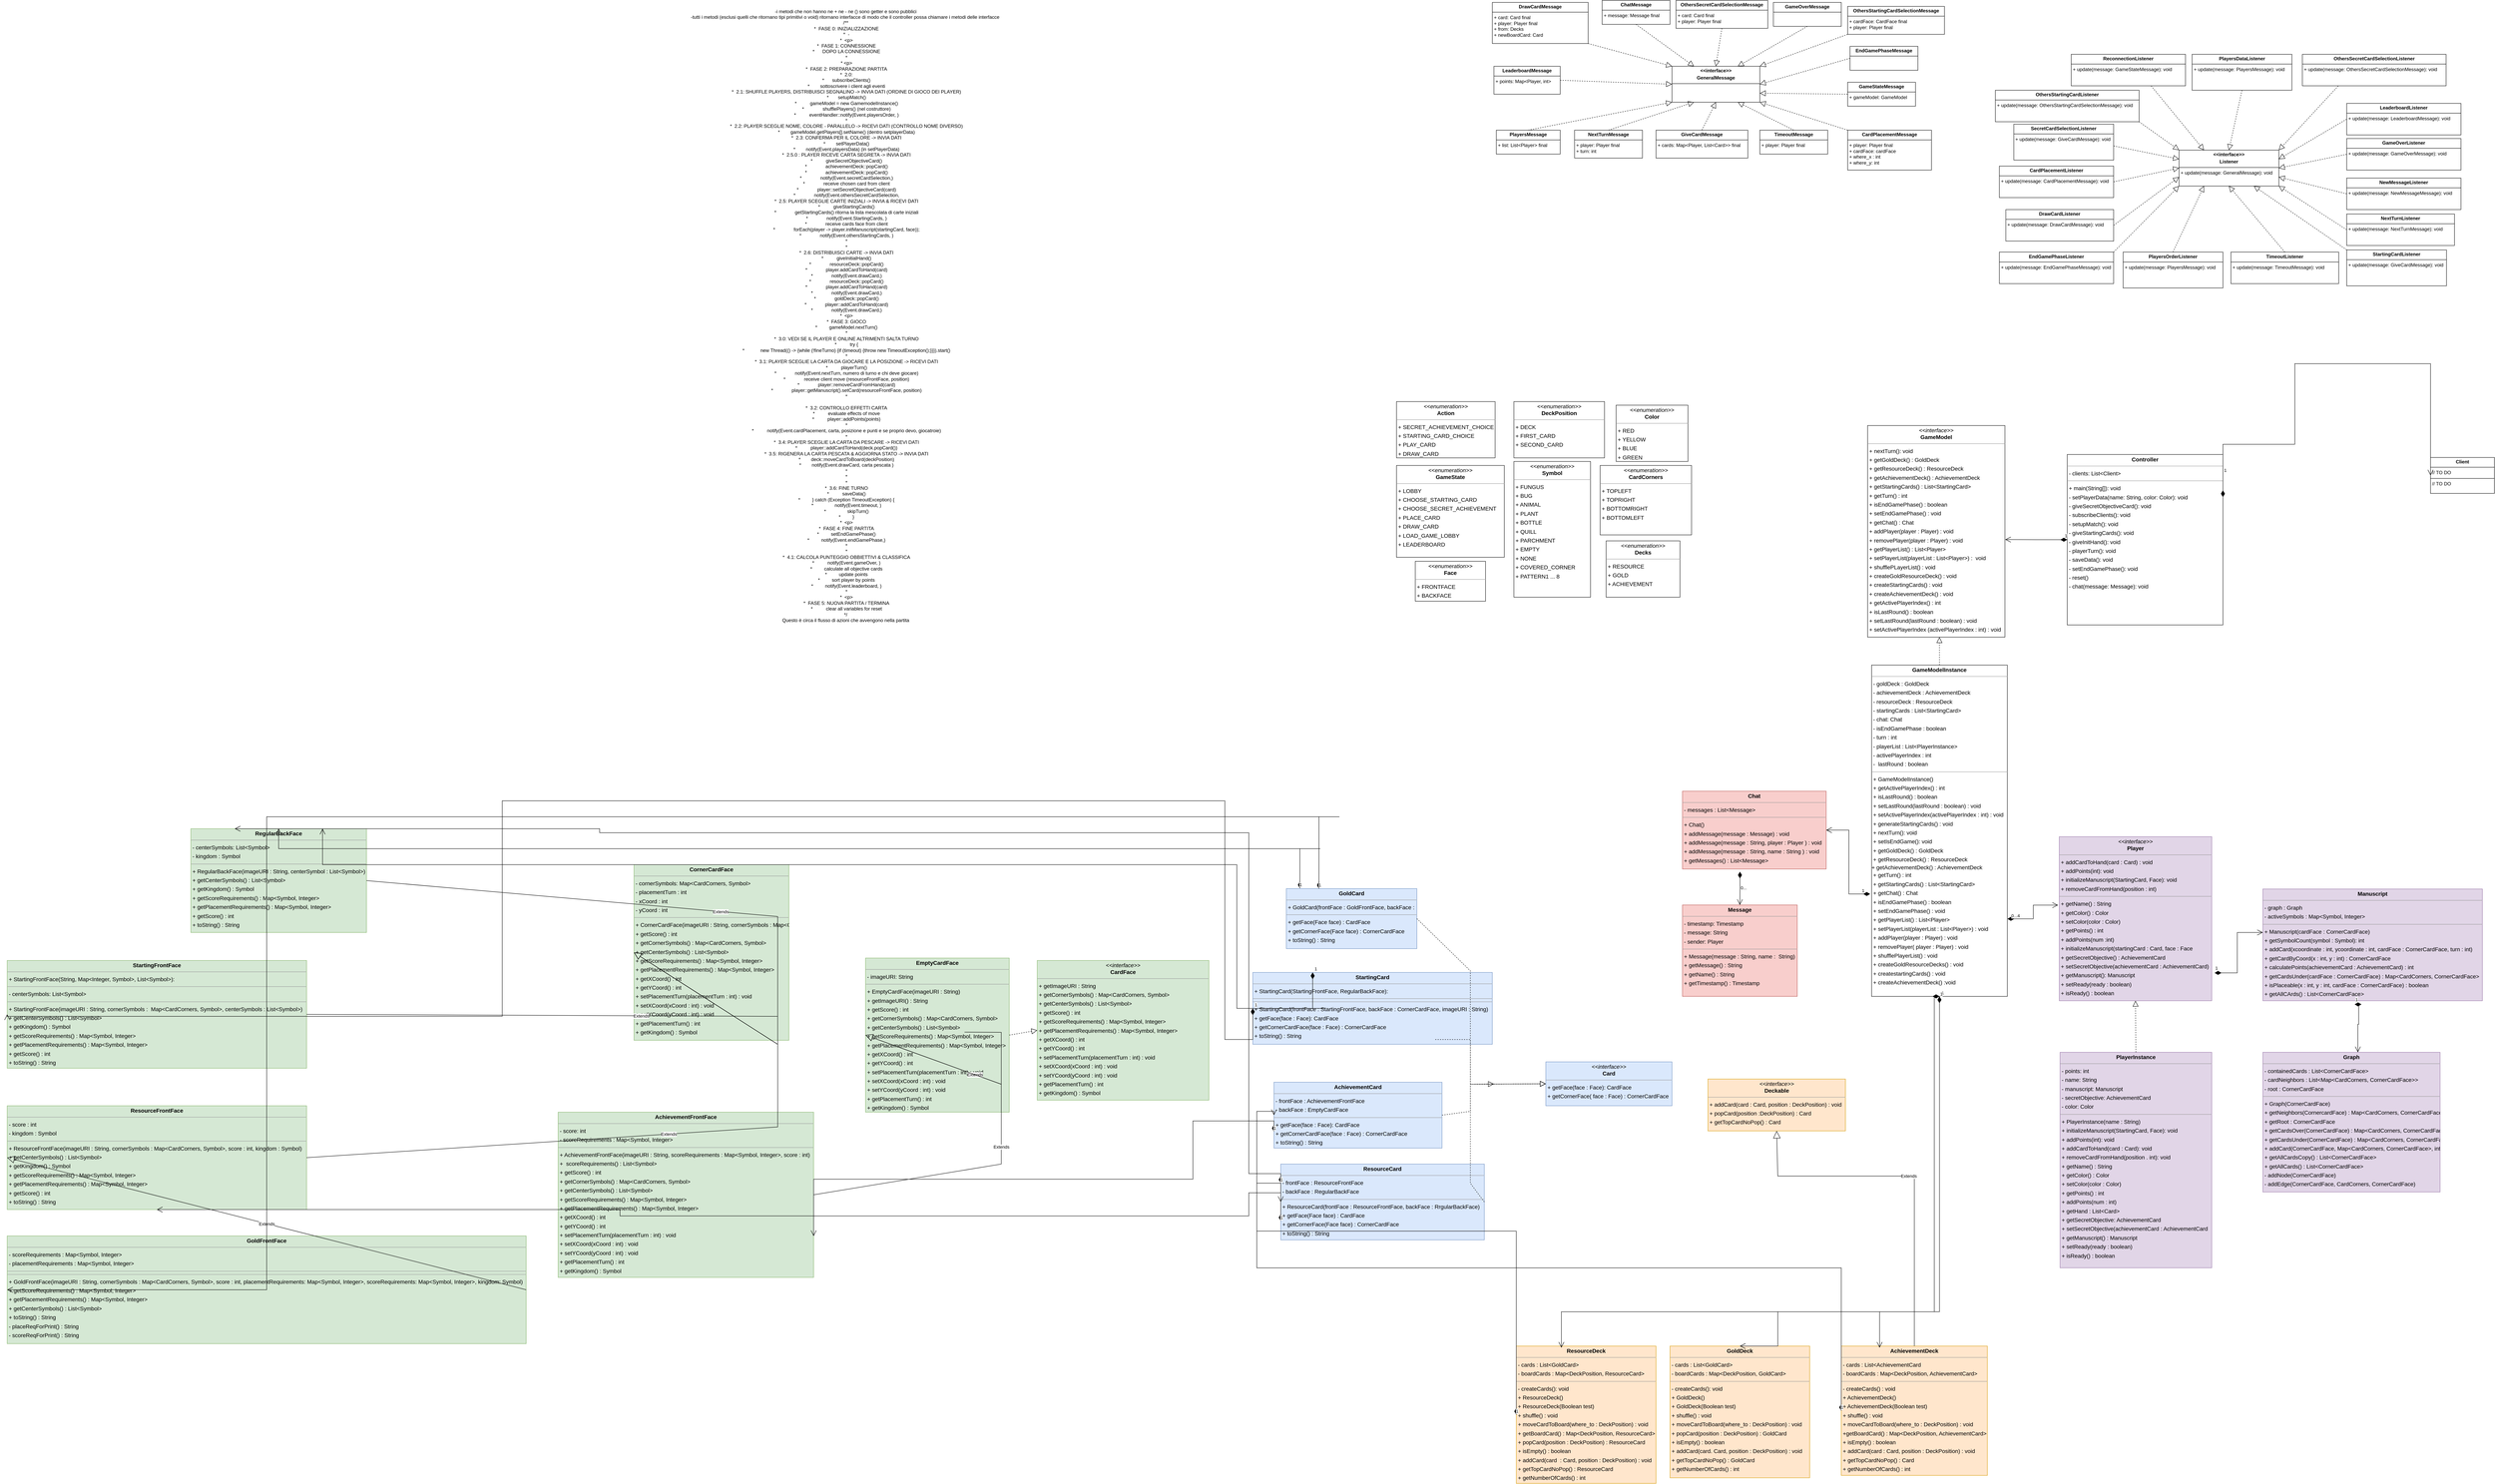 <mxfile version="24.6.2" type="github">
  <diagram id="CQI6WvTyXqOD8P_kqG3j" name="Pagina-1">
    <mxGraphModel dx="4860" dy="1330" grid="1" gridSize="10" guides="1" tooltips="1" connect="1" arrows="1" fold="1" page="0" pageScale="1" pageWidth="827" pageHeight="1169" background="none" math="0" shadow="0">
      <root>
        <mxCell id="0" />
        <mxCell id="1" parent="0" />
        <mxCell id="node27" value="&lt;p style=&quot;margin:0px;margin-top:4px;text-align:center;&quot;&gt;&lt;b&gt;AchievementCard&lt;/b&gt;&lt;/p&gt;&lt;hr size=&quot;1&quot;&gt;&lt;p style=&quot;margin:0 0 0 4px;line-height:1.6;&quot;&gt;- frontFace : AchievementFrontFace&lt;/p&gt;&lt;p style=&quot;margin:0 0 0 4px;line-height:1.6;&quot;&gt;- backFace : EmptyCardFace&lt;/p&gt;&lt;hr size=&quot;1&quot;&gt;&lt;p style=&quot;margin:0 0 0 4px;line-height:1.6;&quot;&gt;+ getFace(face : Face): CardFace&lt;/p&gt;&lt;p style=&quot;margin:0 0 0 4px;line-height:1.6;&quot;&gt;+ getCornerCardFace(face : Face) : CornerCardFace&lt;/p&gt;&lt;p style=&quot;margin:0 0 0 4px;line-height:1.6;&quot;&gt;+ toString() : String&lt;/p&gt;" style="verticalAlign=top;align=left;overflow=fill;fontSize=14;fontFamily=Helvetica;html=1;rounded=0;shadow=0;comic=0;labelBackgroundColor=none;strokeWidth=1;fillColor=#dae8fc;strokeColor=#6c8ebf;" parent="1" vertex="1">
          <mxGeometry x="403" y="2505" width="421" height="165" as="geometry" />
        </mxCell>
        <mxCell id="node3" value="&lt;p style=&quot;margin:0px;margin-top:4px;text-align:center;&quot;&gt;&lt;b&gt;AchievementDeck&lt;/b&gt;&lt;/p&gt;&lt;hr size=&quot;1&quot;&gt;&lt;p style=&quot;margin:0 0 0 4px;line-height:1.6;&quot;&gt;- cards : List&amp;lt;AchievementCard&lt;/p&gt;&lt;p style=&quot;margin:0 0 0 4px;line-height:1.6;&quot;&gt;- boardCards : Map&amp;lt;DeckPosition, AchievementCard&amp;gt;&lt;/p&gt;&lt;hr size=&quot;1&quot;&gt;&lt;p style=&quot;margin:0 0 0 4px;line-height:1.6;&quot;&gt;- createCards() : void&lt;br&gt;&lt;/p&gt;&lt;p style=&quot;margin:0 0 0 4px;line-height:1.6;&quot;&gt;+ AchievementDeck()&lt;/p&gt;&lt;p style=&quot;margin:0 0 0 4px;line-height:1.6;&quot;&gt;+ AchievementDeck(Boolean test)&lt;/p&gt;&lt;p style=&quot;margin:0 0 0 4px;line-height:1.6;&quot;&gt;+ shuffle() : void&lt;/p&gt;&lt;p style=&quot;margin:0 0 0 4px;line-height:1.6;&quot;&gt;+ moveCardToBoard(where_to : DeckPosition) : void&lt;/p&gt;&lt;p style=&quot;margin:0 0 0 4px;line-height:1.6;&quot;&gt;+getBoardCard() : Map&amp;lt;DeckPosition, AchievementCard&amp;gt;&lt;/p&gt;&lt;p style=&quot;margin:0 0 0 4px;line-height:1.6;&quot;&gt;+ isEmpty() : boolean&lt;/p&gt;&lt;p style=&quot;margin:0 0 0 4px;line-height:1.6;&quot;&gt;+ addCard(card : Card, position : DeckPosition) : void&lt;/p&gt;&lt;p style=&quot;margin:0 0 0 4px;line-height:1.6;&quot;&gt;+ getTopCardNoPop() : Card&lt;/p&gt;&lt;p style=&quot;margin:0 0 0 4px;line-height:1.6;&quot;&gt;+ getNumberOfCards() : int&amp;nbsp;&lt;/p&gt;" style="verticalAlign=top;align=left;overflow=fill;fontSize=14;fontFamily=Helvetica;html=1;rounded=0;shadow=0;comic=0;labelBackgroundColor=none;strokeWidth=1;fillColor=#ffe6cc;strokeColor=#d79b00;" parent="1" vertex="1">
          <mxGeometry x="1824" y="3166" width="366" height="324" as="geometry" />
        </mxCell>
        <mxCell id="node28" value="&lt;p style=&quot;margin:0px;margin-top:4px;text-align:center;&quot;&gt;&lt;b&gt;AchievementFrontFace&lt;/b&gt;&lt;/p&gt;&lt;hr size=&quot;1&quot;&gt;&lt;p style=&quot;margin:0 0 0 4px;line-height:1.6;&quot;&gt;- score: int&lt;br&gt;- scoreRequirements : Map&amp;lt;Symbol, Integer&amp;gt;&lt;/p&gt;&lt;hr size=&quot;1&quot;&gt;&lt;p style=&quot;margin:0 0 0 4px;line-height:1.6;&quot;&gt;+ AchievementFrontFace(imageURI : String, scoreRequirements : Map&amp;lt;Symbol, Integer&amp;gt;, score : int)&lt;br&gt;&lt;/p&gt;&lt;p style=&quot;margin:0 0 0 4px;line-height:1.6;&quot;&gt;+&amp;nbsp; scoreRequirements() : List&amp;lt;Symbol&amp;gt;&lt;br&gt;+ getScore() : int&lt;/p&gt;&lt;p style=&quot;margin: 0px 0px 0px 4px; line-height: 1.6;&quot;&gt;+ getCornerSymbols() : Map&amp;lt;CardCorners, Symbol&amp;gt;&lt;/p&gt;&lt;p style=&quot;margin: 0px 0px 0px 4px; line-height: 1.6;&quot;&gt;+ getCenterSymbols() : List&amp;lt;Symbol&amp;gt;&lt;/p&gt;&lt;p style=&quot;margin: 0px 0px 0px 4px; line-height: 1.6;&quot;&gt;+ getScoreRequirements() : Map&amp;lt;Symbol, Integer&amp;gt;&lt;/p&gt;&lt;p style=&quot;margin: 0px 0px 0px 4px; line-height: 1.6;&quot;&gt;+ getPlacementRequirements() : Map&amp;lt;Symbol, Integer&amp;gt;&lt;/p&gt;&lt;p style=&quot;margin: 0px 0px 0px 4px; line-height: 1.6;&quot;&gt;+ getXCoord() : int&lt;/p&gt;&lt;p style=&quot;margin: 0px 0px 0px 4px; line-height: 1.6;&quot;&gt;+ getYCoord() : int&lt;/p&gt;&lt;p style=&quot;margin: 0px 0px 0px 4px; line-height: 1.6;&quot;&gt;+ setPlacementTurn(placementTurn : int) : void&lt;/p&gt;&lt;p style=&quot;margin: 0px 0px 0px 4px; line-height: 1.6;&quot;&gt;+ setXCoord(xCoord : int) : void&lt;/p&gt;&lt;p style=&quot;margin: 0px 0px 0px 4px; line-height: 1.6;&quot;&gt;+ setYCoord(yCoord : int) : void&lt;br&gt;&lt;/p&gt;&lt;p style=&quot;margin: 0px 0px 0px 4px; line-height: 1.6;&quot;&gt;+ getPlacementTurn() : int&lt;/p&gt;&lt;p style=&quot;margin: 0px 0px 0px 4px; line-height: 1.6;&quot;&gt;+ getKingdom() : Symbol&lt;/p&gt;" style="verticalAlign=top;align=left;overflow=fill;fontSize=14;fontFamily=Helvetica;html=1;rounded=0;shadow=0;comic=0;labelBackgroundColor=none;strokeWidth=1;fillColor=#d5e8d4;strokeColor=#82b366;" parent="1" vertex="1">
          <mxGeometry x="-1390" y="2580" width="640" height="414" as="geometry" />
        </mxCell>
        <mxCell id="node41" value="&lt;p style=&quot;margin:0px;margin-top:4px;text-align:center;&quot;&gt;&lt;i&gt;&amp;lt;&amp;lt;interface&amp;gt;&amp;gt;&lt;/i&gt;&lt;br&gt;&lt;b&gt;Card&lt;/b&gt;&lt;/p&gt;&lt;hr size=&quot;1&quot;&gt;&lt;p style=&quot;margin:0 0 0 4px;line-height:1.6;&quot;&gt;+ getFace(face : Face): CardFace&lt;/p&gt;&lt;p style=&quot;margin:0 0 0 4px;line-height:1.6;&quot;&gt;+ getCornerFace( face : Face) : CornerCardFace&lt;/p&gt;" style="verticalAlign=top;align=left;overflow=fill;fontSize=14;fontFamily=Helvetica;html=1;rounded=0;shadow=0;comic=0;labelBackgroundColor=none;strokeWidth=1;fillColor=#dae8fc;strokeColor=#6c8ebf;" parent="1" vertex="1">
          <mxGeometry x="1084" y="2454" width="316" height="110" as="geometry" />
        </mxCell>
        <mxCell id="node15" value="&lt;p style=&quot;margin:0px;margin-top:4px;text-align:center;&quot;&gt;&lt;i&gt;&amp;lt;&amp;lt;enumeration&amp;gt;&amp;gt;&lt;/i&gt;&lt;br&gt;&lt;b&gt;CardCorners&lt;/b&gt;&lt;/p&gt;&lt;hr size=&quot;1&quot;&gt;&lt;p style=&quot;margin:0 0 0 4px;line-height:1.6;&quot;&gt;+ TOPLEFT&lt;/p&gt;&lt;p style=&quot;margin:0 0 0 4px;line-height:1.6;&quot;&gt;+ TOPRIGHT&lt;/p&gt;&lt;p style=&quot;margin:0 0 0 4px;line-height:1.6;&quot;&gt;+ BOTTOMRIGHT&lt;/p&gt;&lt;p style=&quot;margin:0 0 0 4px;line-height:1.6;&quot;&gt;+ BOTTOMLEFT&lt;/p&gt;" style="verticalAlign=top;align=left;overflow=fill;fontSize=14;fontFamily=Helvetica;html=1;rounded=0;shadow=0;comic=0;labelBackgroundColor=none;strokeWidth=1;" parent="1" vertex="1">
          <mxGeometry x="1220" y="960" width="229" height="174" as="geometry" />
        </mxCell>
        <mxCell id="node31" value="&lt;p style=&quot;margin:0px;margin-top:4px;text-align:center;&quot;&gt;&lt;i&gt;&amp;lt;&amp;lt;interface&amp;gt;&amp;gt;&lt;/i&gt;&lt;br&gt;&lt;b&gt;CardFace&lt;/b&gt;&lt;/p&gt;&lt;hr size=&quot;1&quot;&gt;&lt;p style=&quot;margin:0 0 0 4px;line-height:1.6;&quot;&gt;+ getImageURI : String&lt;/p&gt;&lt;p style=&quot;margin:0 0 0 4px;line-height:1.6;&quot;&gt;+ getCornerSymbols() : Map&amp;lt;CardCorners, Symbol&amp;gt;&lt;/p&gt;&lt;p style=&quot;margin:0 0 0 4px;line-height:1.6;&quot;&gt;+ getCenterSymbols() : List&amp;lt;Symbol&amp;gt;&lt;/p&gt;&lt;p style=&quot;margin:0 0 0 4px;line-height:1.6;&quot;&gt;+ getScore() : int&lt;/p&gt;&lt;p style=&quot;margin:0 0 0 4px;line-height:1.6;&quot;&gt;+ getScoreRequirements() : Map&amp;lt;Symbol, Integer&amp;gt;&lt;/p&gt;&lt;p style=&quot;margin:0 0 0 4px;line-height:1.6;&quot;&gt;+ getPlacementRequirements() : Map&amp;lt;Symbol, Integer&amp;gt;&lt;/p&gt;&lt;p style=&quot;margin:0 0 0 4px;line-height:1.6;&quot;&gt;+ getXCoord() : int&lt;/p&gt;&lt;p style=&quot;margin:0 0 0 4px;line-height:1.6;&quot;&gt;+ getYCoord() : int&lt;/p&gt;&lt;p style=&quot;margin:0 0 0 4px;line-height:1.6;&quot;&gt;+ setPlacementTurn(placementTurn : int) : void&lt;/p&gt;&lt;p style=&quot;margin:0 0 0 4px;line-height:1.6;&quot;&gt;+ setXCoord(xCoord : int) : void&lt;/p&gt;&lt;p style=&quot;margin:0 0 0 4px;line-height:1.6;&quot;&gt;+ setYCoord(yCoord : int) : void&lt;br&gt;&lt;/p&gt;&lt;p style=&quot;margin:0 0 0 4px;line-height:1.6;&quot;&gt;+ getPlacementTurn() : int&lt;/p&gt;&lt;p style=&quot;margin:0 0 0 4px;line-height:1.6;&quot;&gt;+ getKingdom() : Symbol&lt;/p&gt;&lt;p style=&quot;margin:0 0 0 4px;line-height:1.6;&quot;&gt;&lt;br&gt;&lt;/p&gt;&lt;p style=&quot;margin:0 0 0 4px;line-height:1.6;&quot;&gt;&lt;br&gt;&lt;/p&gt;" style="verticalAlign=top;align=left;overflow=fill;fontSize=14;fontFamily=Helvetica;html=1;rounded=0;shadow=0;comic=0;labelBackgroundColor=none;strokeWidth=1;fillColor=#d5e8d4;strokeColor=#82b366;" parent="1" vertex="1">
          <mxGeometry x="-190" y="2200" width="430" height="350" as="geometry" />
        </mxCell>
        <mxCell id="node39" value="&lt;p style=&quot;margin:0px;margin-top:4px;text-align:center;&quot;&gt;&lt;b&gt;Chat&lt;/b&gt;&lt;/p&gt;&lt;hr size=&quot;1&quot;&gt;&lt;p style=&quot;margin:0 0 0 4px;line-height:1.6;&quot;&gt;&lt;/p&gt;&lt;p style=&quot;margin:0 0 0 4px;line-height:1.6;&quot;&gt;- messages : List&amp;lt;Message&amp;gt;&lt;/p&gt;&lt;hr size=&quot;1&quot;&gt;&lt;p style=&quot;margin:0 0 0 4px;line-height:1.6;&quot;&gt;+ Chat()&lt;/p&gt;&lt;p style=&quot;margin:0 0 0 4px;line-height:1.6;&quot;&gt;+ addMessage(message : Message) : void&lt;br&gt;+ addMessage(message : String, player : Player ) : void&lt;/p&gt;&lt;p style=&quot;margin:0 0 0 4px;line-height:1.6;&quot;&gt;+ addMessage(message : String, name : String ) : void&lt;br&gt;&lt;/p&gt;&lt;p style=&quot;margin:0 0 0 4px;line-height:1.6;&quot;&gt;+ getMessages() : List&amp;lt;Message&amp;gt;&lt;/p&gt;" style="verticalAlign=top;align=left;overflow=fill;fontSize=14;fontFamily=Helvetica;html=1;rounded=0;shadow=0;comic=0;labelBackgroundColor=none;strokeWidth=1;fillColor=#f8cecc;strokeColor=#b85450;" parent="1" vertex="1">
          <mxGeometry x="1426.25" y="1776" width="360" height="195" as="geometry" />
        </mxCell>
        <mxCell id="node16" value="&lt;p style=&quot;margin:0px;margin-top:4px;text-align:center;&quot;&gt;&lt;i&gt;&amp;lt;&amp;lt;enumeration&amp;gt;&amp;gt;&lt;/i&gt;&lt;br&gt;&lt;b&gt;Color&lt;/b&gt;&lt;/p&gt;&lt;hr size=&quot;1&quot;&gt;&lt;p style=&quot;margin:0 0 0 4px;line-height:1.6;&quot;&gt;+ RED&lt;/p&gt;&lt;p style=&quot;margin:0 0 0 4px;line-height:1.6;&quot;&gt;+ YELLOW&lt;/p&gt;&lt;p style=&quot;margin:0 0 0 4px;line-height:1.6;&quot;&gt;+ BLUE&lt;/p&gt;&lt;p style=&quot;margin:0 0 0 4px;line-height:1.6;&quot;&gt;+ GREEN&lt;/p&gt;" style="verticalAlign=top;align=left;overflow=fill;fontSize=14;fontFamily=Helvetica;html=1;rounded=0;shadow=0;comic=0;labelBackgroundColor=none;strokeWidth=1;" parent="1" vertex="1">
          <mxGeometry x="1260" y="809" width="180" height="141" as="geometry" />
        </mxCell>
        <mxCell id="node5" value="&lt;p style=&quot;margin:0px;margin-top:4px;text-align:center;&quot;&gt;&lt;b&gt;CornerCardFace&lt;/b&gt;&lt;/p&gt;&lt;hr size=&quot;1&quot;&gt;&lt;p style=&quot;margin:0 0 0 4px;line-height:1.6;&quot;&gt;&lt;/p&gt;&lt;p style=&quot;margin:0 0 0 4px;line-height:1.6;&quot;&gt;- cornerSymbols: Map&amp;lt;CardCorners, Symbol&amp;gt;&lt;/p&gt;&lt;p style=&quot;margin:0 0 0 4px;line-height:1.6;&quot;&gt;- placementTurn : int&amp;nbsp;&lt;br&gt;&lt;/p&gt;&lt;p style=&quot;margin:0 0 0 4px;line-height:1.6;&quot;&gt;- xCoord : int&lt;/p&gt;&lt;p style=&quot;margin:0 0 0 4px;line-height:1.6;&quot;&gt;- yCoord : int&lt;/p&gt;&lt;hr size=&quot;1&quot;&gt;&lt;p style=&quot;margin:0 0 0 4px;line-height:1.6;&quot;&gt;&lt;span style=&quot;background-color: initial;&quot;&gt;+ CornerCardFace(imageURI : String, cornerSymbols : Map&amp;lt;CardCorners, Symbol&amp;gt;)&lt;/span&gt;&lt;/p&gt;&lt;p style=&quot;margin: 0px 0px 0px 4px; line-height: 1.6;&quot;&gt;+ getScore() : int&lt;/p&gt;&lt;p style=&quot;margin: 0px 0px 0px 4px; line-height: 1.6;&quot;&gt;+ getCornerSymbols() : Map&amp;lt;CardCorners, Symbol&amp;gt;&lt;/p&gt;&lt;p style=&quot;margin: 0px 0px 0px 4px; line-height: 1.6;&quot;&gt;+ getCenterSymbols() : List&amp;lt;Symbol&amp;gt;&lt;/p&gt;&lt;p style=&quot;margin: 0px 0px 0px 4px; line-height: 1.6;&quot;&gt;+ getScoreRequirements() : Map&amp;lt;Symbol, Integer&amp;gt;&lt;/p&gt;&lt;p style=&quot;margin: 0px 0px 0px 4px; line-height: 1.6;&quot;&gt;+ getPlacementRequirements() : Map&amp;lt;Symbol, Integer&amp;gt;&lt;/p&gt;&lt;p style=&quot;margin: 0px 0px 0px 4px; line-height: 1.6;&quot;&gt;+ getXCoord() : int&lt;/p&gt;&lt;p style=&quot;margin: 0px 0px 0px 4px; line-height: 1.6;&quot;&gt;+ getYCoord() : int&lt;/p&gt;&lt;p style=&quot;margin: 0px 0px 0px 4px; line-height: 1.6;&quot;&gt;+ setPlacementTurn(placementTurn : int) : void&lt;/p&gt;&lt;p style=&quot;margin: 0px 0px 0px 4px; line-height: 1.6;&quot;&gt;+ setXCoord(xCoord : int) : void&lt;/p&gt;&lt;p style=&quot;margin: 0px 0px 0px 4px; line-height: 1.6;&quot;&gt;+ setYCoord(yCoord : int) : void&lt;br&gt;&lt;/p&gt;&lt;p style=&quot;margin: 0px 0px 0px 4px; line-height: 1.6;&quot;&gt;+ getPlacementTurn() : int&lt;/p&gt;&lt;p style=&quot;margin: 0px 0px 0px 4px; line-height: 1.6;&quot;&gt;+ getKingdom() : Symbol&lt;/p&gt;&lt;p style=&quot;margin:0 0 0 4px;line-height:1.6;&quot;&gt;&lt;br&gt;&lt;/p&gt;" style="verticalAlign=top;align=left;overflow=fill;fontSize=14;fontFamily=Helvetica;html=1;rounded=0;shadow=0;comic=0;labelBackgroundColor=none;strokeWidth=1;fillColor=#d5e8d4;strokeColor=#82b366;" parent="1" vertex="1">
          <mxGeometry x="-1200" y="1960" width="388" height="440" as="geometry" />
        </mxCell>
        <mxCell id="node12" value="&lt;p style=&quot;margin:0px;margin-top:4px;text-align:center;&quot;&gt;&lt;i&gt;&amp;lt;&amp;lt;enumeration&amp;gt;&amp;gt;&lt;/i&gt;&lt;br&gt;&lt;b&gt;DeckPosition&lt;/b&gt;&lt;/p&gt;&lt;hr size=&quot;1&quot;&gt;&lt;p style=&quot;margin:0 0 0 4px;line-height:1.6;&quot;&gt;+ DECK&lt;/p&gt;&lt;p style=&quot;margin:0 0 0 4px;line-height:1.6;&quot;&gt;+ FIRST_CARD&lt;/p&gt;&lt;p style=&quot;margin:0 0 0 4px;line-height:1.6;&quot;&gt;+ SECOND_CARD&lt;/p&gt;" style="verticalAlign=top;align=left;overflow=fill;fontSize=14;fontFamily=Helvetica;html=1;rounded=0;shadow=0;comic=0;labelBackgroundColor=none;strokeWidth=1;" parent="1" vertex="1">
          <mxGeometry x="1004" y="800" width="227" height="141" as="geometry" />
        </mxCell>
        <mxCell id="node33" value="&lt;p style=&quot;margin:0px;margin-top:4px;text-align:center;&quot;&gt;&lt;i&gt;&amp;lt;&amp;lt;interface&amp;gt;&amp;gt;&lt;/i&gt;&lt;br&gt;&lt;b&gt;Deckable&lt;/b&gt;&lt;/p&gt;&lt;hr size=&quot;1&quot;&gt;&lt;p style=&quot;margin:0 0 0 4px;line-height:1.6;&quot;&gt;+ addCard(card : Card, position : DeckPosition) : void&lt;br&gt;+ popCard(position :DeckPosition) : Card&lt;/p&gt;&lt;p style=&quot;margin:0 0 0 4px;line-height:1.6;&quot;&gt;+ getTopCardNoPop() : Card&lt;/p&gt;" style="verticalAlign=top;align=left;overflow=fill;fontSize=14;fontFamily=Helvetica;html=1;rounded=0;shadow=0;comic=0;labelBackgroundColor=none;strokeWidth=1;fillColor=#ffe6cc;strokeColor=#d79b00;" parent="1" vertex="1">
          <mxGeometry x="1490" y="2497" width="344.5" height="130" as="geometry" />
        </mxCell>
        <mxCell id="node0" value="&lt;p style=&quot;margin:0px;margin-top:4px;text-align:center;&quot;&gt;&lt;i&gt;&amp;lt;&amp;lt;enumeration&amp;gt;&amp;gt;&lt;/i&gt;&lt;br&gt;&lt;b&gt;Decks&lt;/b&gt;&lt;/p&gt;&lt;hr size=&quot;1&quot;&gt;&lt;p style=&quot;margin:0 0 0 4px;line-height:1.6;&quot;&gt;+ RESOURCE&lt;/p&gt;&lt;p style=&quot;margin:0 0 0 4px;line-height:1.6;&quot;&gt;+ GOLD&lt;/p&gt;&lt;p style=&quot;margin:0 0 0 4px;line-height:1.6;&quot;&gt;+ ACHIEVEMENT&lt;/p&gt;" style="verticalAlign=top;align=left;overflow=fill;fontSize=14;fontFamily=Helvetica;html=1;rounded=0;shadow=0;comic=0;labelBackgroundColor=none;strokeWidth=1;" parent="1" vertex="1">
          <mxGeometry x="1235" y="1149" width="185" height="141" as="geometry" />
        </mxCell>
        <mxCell id="node6" value="&lt;p style=&quot;margin:0px;margin-top:4px;text-align:center;&quot;&gt;&lt;b&gt;EmptyCardFace&lt;/b&gt;&lt;/p&gt;&lt;hr size=&quot;1&quot;&gt;&lt;p style=&quot;margin:0 0 0 4px;line-height:1.6;&quot;&gt;&lt;/p&gt;&lt;p style=&quot;margin:0 0 0 4px;line-height:1.6;&quot;&gt;- imageURI: String&lt;/p&gt;&lt;hr size=&quot;1&quot;&gt;&lt;p style=&quot;margin:0 0 0 4px;line-height:1.6;&quot;&gt;+ EmptyCardFace(imageURI : String)&lt;/p&gt;&lt;p style=&quot;margin:0 0 0 4px;line-height:1.6;&quot;&gt;+ getImageURI() : String&lt;/p&gt;&lt;p style=&quot;margin:0 0 0 4px;line-height:1.6;&quot;&gt;+ getScore() : int&lt;/p&gt;&lt;p style=&quot;margin:0 0 0 4px;line-height:1.6;&quot;&gt;+ getCornerSymbols() : Map&amp;lt;CardCorners, Symbol&amp;gt;&lt;/p&gt;&lt;p style=&quot;margin:0 0 0 4px;line-height:1.6;&quot;&gt;+ getCenterSymbols() : List&amp;lt;Symbol&amp;gt;&lt;/p&gt;&lt;p style=&quot;margin:0 0 0 4px;line-height:1.6;&quot;&gt;+ getScoreRequirements() : Map&amp;lt;Symbol, Integer&amp;gt;&lt;/p&gt;&lt;p style=&quot;margin:0 0 0 4px;line-height:1.6;&quot;&gt;+ getPlacementRequirements() : Map&amp;lt;Symbol, Integer&amp;gt;&lt;/p&gt;&lt;p style=&quot;margin: 0px 0px 0px 4px; line-height: 1.6;&quot;&gt;+ getXCoord() : int&lt;/p&gt;&lt;p style=&quot;margin: 0px 0px 0px 4px; line-height: 1.6;&quot;&gt;+ getYCoord() : int&lt;/p&gt;&lt;p style=&quot;margin: 0px 0px 0px 4px; line-height: 1.6;&quot;&gt;+ setPlacementTurn(placementTurn : int) : void&lt;/p&gt;&lt;p style=&quot;margin: 0px 0px 0px 4px; line-height: 1.6;&quot;&gt;+ setXCoord(xCoord : int) : void&lt;/p&gt;&lt;p style=&quot;margin: 0px 0px 0px 4px; line-height: 1.6;&quot;&gt;+ setYCoord(yCoord : int) : void&lt;br&gt;&lt;/p&gt;&lt;p style=&quot;margin: 0px 0px 0px 4px; line-height: 1.6;&quot;&gt;+ getPlacementTurn() : int&lt;/p&gt;&lt;p style=&quot;margin: 0px 0px 0px 4px; line-height: 1.6;&quot;&gt;+ getKingdom() : Symbol&lt;/p&gt;&lt;p style=&quot;margin:0 0 0 4px;line-height:1.6;&quot;&gt;&lt;br&gt;&lt;/p&gt;&lt;p style=&quot;margin:0 0 0 4px;line-height:1.6;&quot;&gt;&lt;br&gt;&lt;/p&gt;" style="verticalAlign=top;align=left;overflow=fill;fontSize=14;fontFamily=Helvetica;html=1;rounded=0;shadow=0;comic=0;labelBackgroundColor=none;strokeWidth=1;fillColor=#d5e8d4;strokeColor=#82b366;" parent="1" vertex="1">
          <mxGeometry x="-620" y="2194" width="360" height="386" as="geometry" />
        </mxCell>
        <mxCell id="node32" value="&lt;p style=&quot;margin:0px;margin-top:4px;text-align:center;&quot;&gt;&lt;i&gt;&amp;lt;&amp;lt;enumeration&amp;gt;&amp;gt;&lt;/i&gt;&lt;br&gt;&lt;b&gt;Face&lt;/b&gt;&lt;/p&gt;&lt;hr size=&quot;1&quot;&gt;&lt;p style=&quot;margin:0 0 0 4px;line-height:1.6;&quot;&gt;+ FRONTFACE&lt;/p&gt;&lt;p style=&quot;margin:0 0 0 4px;line-height:1.6;&quot;&gt;+ BACKFACE&lt;/p&gt;" style="verticalAlign=top;align=left;overflow=fill;fontSize=14;fontFamily=Helvetica;html=1;rounded=0;shadow=0;comic=0;labelBackgroundColor=none;strokeWidth=1;" parent="1" vertex="1">
          <mxGeometry x="757" y="1200" width="176" height="100" as="geometry" />
        </mxCell>
        <mxCell id="node13" value="&lt;p style=&quot;margin:0px;margin-top:4px;text-align:center;&quot;&gt;&lt;i&gt;&amp;lt;&amp;lt;interface&amp;gt;&amp;gt;&lt;/i&gt;&lt;br&gt;&lt;b&gt;GameModel&lt;/b&gt;&lt;/p&gt;&lt;hr size=&quot;1&quot;&gt;&lt;p style=&quot;margin:0 0 0 4px;line-height:1.6;&quot;&gt;+ nextTurn(): void&lt;/p&gt;&lt;p style=&quot;margin: 0px 0px 0px 4px; line-height: 1.6;&quot;&gt;+ getGoldDeck() : GoldDeck&lt;/p&gt;&lt;p style=&quot;margin: 0px 0px 0px 4px; line-height: 1.6;&quot;&gt;+ getResourceDeck() : ResourceDeck&lt;br&gt;+ getAchievementDeck() : AchievementDeck&lt;br&gt;+ getStartingCards() : List&amp;lt;StartingCard&amp;gt;&lt;/p&gt;&lt;p style=&quot;margin: 0px 0px 0px 4px; line-height: 1.6;&quot;&gt;+ getTurn() : int&lt;br&gt;&lt;/p&gt;&lt;p style=&quot;margin:0 0 0 4px;line-height:1.6;&quot;&gt;+ isEndGamePhase() : boolean&lt;/p&gt;&lt;p style=&quot;margin:0 0 0 4px;line-height:1.6;&quot;&gt;+ setEndGamePhase() : void&lt;br&gt;&lt;/p&gt;&lt;p style=&quot;margin:0 0 0 4px;line-height:1.6;&quot;&gt;+ getChat() : Chat&lt;br&gt;&lt;/p&gt;&lt;p style=&quot;margin:0 0 0 4px;line-height:1.6;&quot;&gt;+ addPlayer(player : Player) : void&lt;/p&gt;&lt;p style=&quot;margin:0 0 0 4px;line-height:1.6;&quot;&gt;+ removePlayer(player : Player) : void&lt;/p&gt;&lt;p style=&quot;margin:0 0 0 4px;line-height:1.6;&quot;&gt;+ getPlayerList() : List&amp;lt;Player&amp;gt;&lt;/p&gt;&lt;p style=&quot;margin:0 0 0 4px;line-height:1.6;&quot;&gt;+ setPlayerList(playerList : List&amp;lt;Player&amp;gt;) :&amp;nbsp; void&lt;/p&gt;&lt;p style=&quot;margin:0 0 0 4px;line-height:1.6;&quot;&gt;+ shufflePLayerList() : void&lt;/p&gt;&lt;p style=&quot;margin:0 0 0 4px;line-height:1.6;&quot;&gt;+ createGoldResourceDeck() : void&lt;/p&gt;&lt;p style=&quot;margin:0 0 0 4px;line-height:1.6;&quot;&gt;+ createStartingCards() : void&lt;/p&gt;&lt;p style=&quot;margin:0 0 0 4px;line-height:1.6;&quot;&gt;+ createAchievementDeck() : void&lt;/p&gt;&lt;p style=&quot;margin:0 0 0 4px;line-height:1.6;&quot;&gt;+ getActivePlayerIndex() : int&lt;/p&gt;&lt;p style=&quot;margin:0 0 0 4px;line-height:1.6;&quot;&gt;+ isLastRound() : boolean&lt;/p&gt;&lt;p style=&quot;margin:0 0 0 4px;line-height:1.6;&quot;&gt;+ setLastRound(lastRound : boolean) : void&lt;/p&gt;&lt;p style=&quot;margin:0 0 0 4px;line-height:1.6;&quot;&gt;+ setActivePlayerIndex (activePlayerIndex : int) : void&lt;/p&gt;" style="verticalAlign=top;align=left;overflow=fill;fontSize=14;fontFamily=Helvetica;html=1;rounded=0;shadow=0;comic=0;labelBackgroundColor=none;strokeWidth=1;" parent="1" vertex="1">
          <mxGeometry x="1890" y="860" width="344" height="530" as="geometry" />
        </mxCell>
        <mxCell id="node10" value="&lt;p style=&quot;margin:0px;margin-top:4px;text-align:center;&quot;&gt;&lt;b&gt;GameModelInstance&lt;/b&gt;&lt;/p&gt;&lt;hr size=&quot;1&quot;&gt;&lt;p style=&quot;margin:0 0 0 4px;line-height:1.6;&quot;&gt;- goldDeck : GoldDeck&lt;br&gt;- achievementDeck : AchievementDeck&lt;/p&gt;&lt;p style=&quot;margin:0 0 0 4px;line-height:1.6;&quot;&gt;- resourceDeck : ResourceDeck&lt;/p&gt;&lt;p style=&quot;margin:0 0 0 4px;line-height:1.6;&quot;&gt;- startingCards : List&amp;lt;StartingCard&amp;gt;&lt;br&gt;- chat: Chat&lt;br&gt;- isEndGamePhase : boolean&lt;br&gt;- turn : int&lt;/p&gt;&lt;p style=&quot;margin:0 0 0 4px;line-height:1.6;&quot;&gt;- playerList : List&amp;lt;PlayerInstance&amp;gt;&lt;/p&gt;&lt;p style=&quot;margin:0 0 0 4px;line-height:1.6;&quot;&gt;- activePlayerIndex : int&lt;/p&gt;&lt;p style=&quot;margin:0 0 0 4px;line-height:1.6;&quot;&gt;-&amp;nbsp; lastRound : boolean&lt;/p&gt;&lt;hr size=&quot;1&quot;&gt;&lt;p style=&quot;margin:0 0 0 4px;line-height:1.6;&quot;&gt;+ GameModelInstance()&amp;nbsp;&lt;br&gt;&lt;/p&gt;&lt;p style=&quot;margin:0 0 0 4px;line-height:1.6;&quot;&gt;+ getActivePlayerIndex() : int&lt;/p&gt;&lt;p style=&quot;margin:0 0 0 4px;line-height:1.6;&quot;&gt;+ isLastRound() : boolean&lt;/p&gt;&lt;p style=&quot;margin:0 0 0 4px;line-height:1.6;&quot;&gt;+ setLastRound(lastRound : boolean) : void&lt;/p&gt;&lt;p style=&quot;margin:0 0 0 4px;line-height:1.6;&quot;&gt;+ setActivePlayerIndex(activePlayerIndex : int) : void&lt;/p&gt;&lt;p style=&quot;margin:0 0 0 4px;line-height:1.6;&quot;&gt;+ generateStartingCards() : void&lt;/p&gt;&lt;p style=&quot;margin:0 0 0 4px;line-height:1.6;&quot;&gt;+ nextTurn(): void&lt;/p&gt;&lt;p style=&quot;margin:0 0 0 4px;line-height:1.6;&quot;&gt;+ setIsEndGame(): void&lt;/p&gt;&lt;p style=&quot;margin:0 0 0 4px;line-height:1.6;&quot;&gt;+ getGoldDeck() : GoldDeck&lt;/p&gt;&lt;p style=&quot;margin:0 0 0 4px;line-height:1.6;&quot;&gt;&lt;span style=&quot;background-color: initial;&quot;&gt;+ getResourceDeck() : ResourceDeck&lt;/span&gt;&lt;/p&gt;+ getAchievementDeck() : AchievementDeck&lt;p style=&quot;margin:0 0 0 4px;line-height:1.6;&quot;&gt;&lt;span style=&quot;background-color: initial;&quot;&gt;+ getTurn() : int&lt;/span&gt;&lt;br&gt;&lt;/p&gt;&lt;p style=&quot;margin:0 0 0 4px;line-height:1.6;&quot;&gt;+ getStartingCards() : List&amp;lt;StartingCard&amp;gt;&lt;br&gt;+ getChat() : Chat&lt;br&gt;+ isEndGamePhase() : boolean&lt;br&gt;&lt;/p&gt;&lt;p style=&quot;margin:0 0 0 4px;line-height:1.6;&quot;&gt;+ setEndGamePhase() : void&lt;/p&gt;&lt;p style=&quot;margin:0 0 0 4px;line-height:1.6;&quot;&gt;+ getPlayerList() : List&amp;lt;Player&amp;gt;&lt;/p&gt;&lt;p style=&quot;margin:0 0 0 4px;line-height:1.6;&quot;&gt;+ setPlayerList(playerList : List&amp;lt;Player&amp;gt;) : void&lt;/p&gt;&lt;p style=&quot;margin:0 0 0 4px;line-height:1.6;&quot;&gt;+ addPlayer(player : Player) : void&lt;/p&gt;&lt;p style=&quot;margin:0 0 0 4px;line-height:1.6;&quot;&gt;+ removePlayer( player : Player) : void&lt;/p&gt;&lt;p style=&quot;margin:0 0 0 4px;line-height:1.6;&quot;&gt;+ shufflePlayerList() : void&lt;/p&gt;&lt;p style=&quot;margin:0 0 0 4px;line-height:1.6;&quot;&gt;+ createGoldResourceDecks() : void&lt;/p&gt;&lt;p style=&quot;margin:0 0 0 4px;line-height:1.6;&quot;&gt;+ createstartingCards() : void&lt;/p&gt;&lt;p style=&quot;margin:0 0 0 4px;line-height:1.6;&quot;&gt;+ createAchievementDeck() :void&lt;/p&gt;" style="verticalAlign=top;align=left;overflow=fill;fontSize=14;fontFamily=Helvetica;html=1;rounded=0;shadow=0;comic=0;labelBackgroundColor=none;strokeWidth=1;" parent="1" vertex="1">
          <mxGeometry x="1900" y="1460" width="340" height="830" as="geometry" />
        </mxCell>
        <mxCell id="node40" value="&lt;p style=&quot;margin:0px;margin-top:4px;text-align:center;&quot;&gt;&lt;b&gt;GoldCard&lt;/b&gt;&lt;/p&gt;&lt;hr size=&quot;1&quot;&gt;&lt;p style=&quot;margin:0 0 0 4px;line-height:1.6;&quot;&gt;+ GoldCard(frontFace : GoldFrontFace, backFace :&amp;nbsp; RegularBackFace): &lt;/p&gt;&lt;hr size=&quot;1&quot;&gt;&lt;p style=&quot;margin:0 0 0 4px;line-height:1.6;&quot;&gt;+ getFace(Face face) : CardFace&lt;/p&gt;&lt;p style=&quot;margin:0 0 0 4px;line-height:1.6;&quot;&gt;+ getCornerFace(Face face) : CornerCardFace&lt;/p&gt;&lt;p style=&quot;margin:0 0 0 4px;line-height:1.6;&quot;&gt;+ toString() : String&lt;/p&gt;" style="verticalAlign=top;align=left;overflow=fill;fontSize=14;fontFamily=Helvetica;html=1;rounded=0;shadow=0;comic=0;labelBackgroundColor=none;strokeWidth=1;fillColor=#dae8fc;strokeColor=#6c8ebf;" parent="1" vertex="1">
          <mxGeometry x="434" y="2020" width="327" height="150.5" as="geometry" />
        </mxCell>
        <mxCell id="node30" value="&lt;p style=&quot;margin:0px;margin-top:4px;text-align:center;&quot;&gt;&lt;b&gt;GoldDeck&lt;/b&gt;&lt;/p&gt;&lt;hr size=&quot;1&quot;&gt;&lt;p style=&quot;margin: 0px 0px 0px 4px; line-height: 1.6;&quot;&gt;- cards : List&amp;lt;GoldCard&amp;gt;&lt;/p&gt;&lt;p style=&quot;margin: 0px 0px 0px 4px; line-height: 1.6;&quot;&gt;- boardCards : Map&amp;lt;DeckPosition, GoldCard&amp;gt;&lt;/p&gt;&lt;hr size=&quot;1&quot;&gt;&lt;p style=&quot;margin:0 0 0 4px;line-height:1.6;&quot;&gt;- createCards(): void&lt;/p&gt;&lt;p style=&quot;margin:0 0 0 4px;line-height:1.6;&quot;&gt;+ GoldDeck()&lt;/p&gt;&lt;p style=&quot;margin:0 0 0 4px;line-height:1.6;&quot;&gt;+ GoldDeck(Boolean test)&lt;/p&gt;&lt;p style=&quot;margin:0 0 0 4px;line-height:1.6;&quot;&gt;+ shuffle() : void&lt;/p&gt;&lt;p style=&quot;margin:0 0 0 4px;line-height:1.6;&quot;&gt;+ moveCardToBoard(where_to : DeckPosition) : void&lt;/p&gt;&lt;p style=&quot;margin:0 0 0 4px;line-height:1.6;&quot;&gt;+ popCard(position : DeckPosition) : GoldCard&lt;/p&gt;&lt;p style=&quot;margin:0 0 0 4px;line-height:1.6;&quot;&gt;+ isEmpty() : boolean&lt;/p&gt;&lt;p style=&quot;margin:0 0 0 4px;line-height:1.6;&quot;&gt;+ addCard(card. Card, position : DeckPosition) : void&lt;/p&gt;&lt;p style=&quot;margin:0 0 0 4px;line-height:1.6;&quot;&gt;+ getTopCardNoPop() : GoldCard&lt;/p&gt;&lt;p style=&quot;margin:0 0 0 4px;line-height:1.6;&quot;&gt;+ getNumberOfCards() : int&lt;/p&gt;&lt;p style=&quot;margin:0 0 0 4px;line-height:1.6;&quot;&gt;&lt;br&gt;&lt;/p&gt;&lt;p style=&quot;margin:0 0 0 4px;line-height:1.6;&quot;&gt;&lt;br&gt;&lt;/p&gt;" style="verticalAlign=top;align=left;overflow=fill;fontSize=14;fontFamily=Helvetica;html=1;rounded=0;shadow=0;comic=0;labelBackgroundColor=none;strokeWidth=1;fillColor=#ffe6cc;strokeColor=#d79b00;" parent="1" vertex="1">
          <mxGeometry x="1395" y="3166" width="350" height="330" as="geometry" />
        </mxCell>
        <mxCell id="node37" value="&lt;p style=&quot;margin:0px;margin-top:4px;text-align:center;&quot;&gt;&lt;b&gt;GoldFrontFace&lt;/b&gt;&lt;/p&gt;&lt;hr size=&quot;1&quot;&gt;&lt;p style=&quot;margin:0 0 0 4px;line-height:1.6;&quot;&gt;- scoreRequirements : Map&amp;lt;Symbol, Integer&amp;gt;&lt;br&gt;- placementRequirements : Map&amp;lt;Symbol, Integer&amp;gt;&lt;/p&gt;&lt;hr size=&quot;1&quot;&gt;&lt;hr size=&quot;1&quot;&gt;&lt;p style=&quot;margin: 0px 0px 0px 4px; line-height: 1.6;&quot;&gt;+ GoldFrontFace(imageURI : String, cornerSymbols : Map&amp;lt;CardCorners, Symbol&amp;gt;, score : int, placementRequirements: Map&amp;lt;Symbol, Integer&amp;gt;, scoreRequirements: Map&amp;lt;Symbol, Integer&amp;gt;, kingdom: Symbol)&lt;/p&gt;&lt;p style=&quot;margin: 0px 0px 0px 4px; line-height: 1.6;&quot;&gt;+ getScoreRequirements() : Map&amp;lt;Symbol, Integer&amp;gt;&lt;/p&gt;&lt;p style=&quot;margin: 0px 0px 0px 4px; line-height: 1.6;&quot;&gt;+ getPlacementRequirements() : Map&amp;lt;Symbol, Integer&amp;gt;&lt;/p&gt;&lt;div&gt;&lt;p style=&quot;margin: 0px 0px 0px 4px; line-height: 1.6;&quot;&gt;+ getCenterSymbols() : List&amp;lt;Symbol&amp;gt;&lt;/p&gt;&lt;p style=&quot;margin: 0px 0px 0px 4px; line-height: 1.6;&quot;&gt;+ toString() : String&lt;/p&gt;&lt;p style=&quot;margin: 0px 0px 0px 4px; line-height: 1.6;&quot;&gt;- placeReqForPrint() : String&lt;/p&gt;&lt;p style=&quot;margin: 0px 0px 0px 4px; line-height: 1.6;&quot;&gt;- scoreReqForPrint() : String&lt;/p&gt;&lt;/div&gt;&lt;div&gt;&lt;br&gt;&lt;/div&gt;" style="verticalAlign=top;align=left;overflow=fill;fontSize=14;fontFamily=Helvetica;html=1;rounded=0;shadow=0;comic=0;labelBackgroundColor=none;strokeWidth=1;fillColor=#d5e8d4;strokeColor=#82b366;" parent="1" vertex="1">
          <mxGeometry x="-2770" y="2890" width="1300" height="270" as="geometry" />
        </mxCell>
        <mxCell id="node26" value="&lt;p style=&quot;margin:0px;margin-top:4px;text-align:center;&quot;&gt;&lt;b&gt;Graph&lt;/b&gt;&lt;/p&gt;&lt;hr size=&quot;1&quot;&gt;&lt;p style=&quot;margin:0 0 0 4px;line-height:1.6;&quot;&gt;- containedCards : List&amp;lt;CornerCardFace&amp;gt;&lt;/p&gt;&lt;p style=&quot;margin:0 0 0 4px;line-height:1.6;&quot;&gt;- cardNeighbors : List&amp;lt;Map&amp;lt;CardCorners, CornerCardFace&amp;gt;&amp;gt;&lt;/p&gt;&lt;p style=&quot;margin:0 0 0 4px;line-height:1.6;&quot;&gt;- root : CornerCardFace&lt;/p&gt;&lt;hr size=&quot;1&quot;&gt;&lt;p style=&quot;margin:0 0 0 4px;line-height:1.6;&quot;&gt;+ Graph(CornerCardFace)&lt;/p&gt;&lt;p style=&quot;margin:0 0 0 4px;line-height:1.6;&quot;&gt;+ getNeighbors(CornercardFace) : Map&amp;lt;CardCorners, CornerCardFace&amp;gt;&amp;gt;&lt;br&gt;&lt;/p&gt;&lt;p style=&quot;margin:0 0 0 4px;line-height:1.6;&quot;&gt;+ getRoot : CornerCardFace&lt;/p&gt;&lt;p style=&quot;margin:0 0 0 4px;line-height:1.6;&quot;&gt;+ getCardsOver(CornerCardFace) : Map&amp;lt;CardCorners, CornerCardFace&amp;gt;&lt;/p&gt;&lt;p style=&quot;margin:0 0 0 4px;line-height:1.6;&quot;&gt;+ getCardsUnder(CornerCardFace) : Map&amp;lt;CardCorners, CornerCardFace&amp;gt;&lt;br&gt;&lt;/p&gt;&lt;p style=&quot;margin:0 0 0 4px;line-height:1.6;&quot;&gt;+ addCard(CornerCardFace, Map&amp;lt;CardCorners, CornerCardFace&amp;gt;, int)&lt;/p&gt;&lt;p style=&quot;margin:0 0 0 4px;line-height:1.6;&quot;&gt;+ getAllCardsCopy() : List&amp;lt;CornerCardFace&amp;gt;&lt;/p&gt;&lt;p style=&quot;margin:0 0 0 4px;line-height:1.6;&quot;&gt;+ getAllCards() : List&amp;lt;CornerCardFace&amp;gt;&lt;/p&gt;&lt;p style=&quot;margin:0 0 0 4px;line-height:1.6;&quot;&gt;- addNode(CornerCardFace)&lt;/p&gt;&lt;p style=&quot;margin:0 0 0 4px;line-height:1.6;&quot;&gt;- addEdge(CornerCardFace, CardCorners, CornerCardFace)&lt;/p&gt;" style="verticalAlign=top;align=left;overflow=fill;fontSize=14;fontFamily=Helvetica;html=1;rounded=0;shadow=0;comic=0;labelBackgroundColor=none;strokeWidth=1;fillColor=#e1d5e7;strokeColor=#9673a6;" parent="1" vertex="1">
          <mxGeometry x="2880" y="2430" width="444" height="350" as="geometry" />
        </mxCell>
        <mxCell id="node38" value="&lt;p style=&quot;margin:0px;margin-top:4px;text-align:center;&quot;&gt;&lt;b&gt;Manuscript&lt;/b&gt;&lt;/p&gt;&lt;hr size=&quot;1&quot;&gt;&lt;p style=&quot;margin:0 0 0 4px;line-height:1.6;&quot;&gt;- graph : Graph&lt;/p&gt;&lt;p style=&quot;margin:0 0 0 4px;line-height:1.6;&quot;&gt;- activeSymbols : Map&amp;lt;Symbol, Integer&amp;gt;&lt;/p&gt;&lt;hr size=&quot;1&quot;&gt;&lt;p style=&quot;margin:0 0 0 4px;line-height:1.6;&quot;&gt;+ Manuscript(cardFace : CornerCardFace)&lt;/p&gt;&lt;p style=&quot;margin:0 0 0 4px;line-height:1.6;&quot;&gt;+ getSymbolCount(symbol : Symbol): int&lt;br&gt;+ addCard(xcoordinate : int, ycoordinate : int, cardFace : CornerCardFace, turn : int)&lt;br&gt;&lt;/p&gt;&lt;p style=&quot;margin:0 0 0 4px;line-height:1.6;&quot;&gt;+ getCardByCoord(x : int, y : int) : CornerCardFace&lt;/p&gt;&lt;p style=&quot;margin:0 0 0 4px;line-height:1.6;&quot;&gt;+ calculatePoints(achievementCard : AchievementCard) : int&lt;/p&gt;&lt;p style=&quot;margin:0 0 0 4px;line-height:1.6;&quot;&gt;+ getCardsUnder(cardFace : CornerCardFace) : Map&amp;lt;CardCorners, CornerCardFace&amp;gt;&lt;/p&gt;&lt;p style=&quot;margin:0 0 0 4px;line-height:1.6;&quot;&gt;+ isPlaceable(x : int, y : int, cardFace : CornerCardFace) : boolean&lt;/p&gt;&lt;p style=&quot;margin:0 0 0 4px;line-height:1.6;&quot;&gt;+ getAllCArds() : List&amp;lt;CornerCardFace&amp;gt;&lt;/p&gt;" style="verticalAlign=top;align=left;overflow=fill;fontSize=14;fontFamily=Helvetica;html=1;rounded=0;shadow=0;comic=0;labelBackgroundColor=none;strokeWidth=1;fillColor=#e1d5e7;strokeColor=#9673a6;" parent="1" vertex="1">
          <mxGeometry x="2880" y="2021" width="550" height="280" as="geometry" />
        </mxCell>
        <mxCell id="node20" value="&lt;p style=&quot;margin:0px;margin-top:4px;text-align:center;&quot;&gt;&lt;b&gt;Message&lt;/b&gt;&lt;/p&gt;&lt;hr size=&quot;1&quot;&gt;&lt;p style=&quot;margin:0 0 0 4px;line-height:1.6;&quot;&gt;- timestamp: Timestamp&lt;br&gt;- message: String&lt;br&gt;- sender: Player&lt;/p&gt;&lt;hr size=&quot;1&quot;&gt;&lt;p style=&quot;margin:0 0 0 4px;line-height:1.6;&quot;&gt;+ Message(message : String, name :&amp;nbsp; String)&lt;br&gt;&lt;/p&gt;&lt;p style=&quot;margin:0 0 0 4px;line-height:1.6;&quot;&gt;+ getMessage() : String&lt;br&gt;+ getName() : String&lt;br&gt;+ getTimestamp() : Timestamp&lt;/p&gt;" style="verticalAlign=top;align=left;overflow=fill;fontSize=14;fontFamily=Helvetica;html=1;rounded=0;shadow=0;comic=0;labelBackgroundColor=none;strokeWidth=1;fillColor=#f8cecc;strokeColor=#b85450;" parent="1" vertex="1">
          <mxGeometry x="1426.25" y="2061" width="287.5" height="229" as="geometry" />
        </mxCell>
        <mxCell id="node19" value="&lt;p style=&quot;margin:0px;margin-top:4px;text-align:center;&quot;&gt;&lt;i&gt;&amp;lt;&amp;lt;interface&amp;gt;&amp;gt;&lt;/i&gt;&lt;br&gt;&lt;b&gt;Player&lt;/b&gt;&lt;/p&gt;&lt;hr size=&quot;1&quot;&gt;&lt;p style=&quot;margin:0 0 0 4px;line-height:1.6;&quot;&gt;+ addCardToHand(card : Card) : void&amp;nbsp;&lt;br&gt;+ addPoints(int): void&lt;br&gt;+ initializeManuscript(StartingCard, Face): void&lt;br&gt;+ removeCardFromHand(position : int)&lt;/p&gt;&lt;hr size=&quot;1&quot;&gt;&lt;p style=&quot;margin:0 0 0 4px;line-height:1.6;&quot;&gt;+ getName() : String&lt;br&gt;+ getColor() : Color&lt;/p&gt;&lt;p style=&quot;margin:0 0 0 4px;line-height:1.6;&quot;&gt;+ setColor(color : Color)&lt;br&gt;+ getPoints() : int&lt;/p&gt;&lt;p style=&quot;margin:0 0 0 4px;line-height:1.6;&quot;&gt;+ addPoints(num :int)&lt;/p&gt;&lt;p style=&quot;margin:0 0 0 4px;line-height:1.6;&quot;&gt;+ initializeManuscript(startingCard : Card, face : Face&lt;br&gt;+ getSecretObjective() : AchievementCard&lt;/p&gt;&lt;p style=&quot;margin:0 0 0 4px;line-height:1.6;&quot;&gt;+ setSecretObjective(achievementCard : AchievementCard)&lt;br&gt;+ getManuscript(): Manuscript&lt;/p&gt;&lt;p style=&quot;margin:0 0 0 4px;line-height:1.6;&quot;&gt;+ setReady(ready : boolean)&lt;/p&gt;&lt;p style=&quot;margin:0 0 0 4px;line-height:1.6;&quot;&gt;+ isReady() : boolean&lt;/p&gt;" style="verticalAlign=top;align=left;overflow=fill;fontSize=14;fontFamily=Helvetica;html=1;rounded=0;shadow=0;comic=0;labelBackgroundColor=none;strokeWidth=1;fillColor=#e1d5e7;strokeColor=#9673a6;" parent="1" vertex="1">
          <mxGeometry x="2370" y="1890" width="382" height="411" as="geometry" />
        </mxCell>
        <mxCell id="node7" value="&lt;p style=&quot;margin:0px;margin-top:4px;text-align:center;&quot;&gt;&lt;b&gt;PlayerInstance&lt;/b&gt;&lt;/p&gt;&lt;hr size=&quot;1&quot;&gt;&lt;p style=&quot;margin:0 0 0 4px;line-height:1.6;&quot;&gt;- points: int&lt;br&gt;- name: String&lt;br&gt;- manuscript: Manuscript&lt;br&gt;- secretObjective: AchievementCard&lt;br&gt;- color: Color&lt;/p&gt;&lt;hr size=&quot;1&quot;&gt;&lt;p style=&quot;margin:0 0 0 4px;line-height:1.6;&quot;&gt;+ PlayerInstance(name : String)&lt;br&gt;&lt;/p&gt;&lt;p style=&quot;margin:0 0 0 4px;line-height:1.6;&quot;&gt;+ initializeManuscript(StartingCard, Face): void&lt;br&gt;+ addPoints(int): void&lt;br&gt;+ addCardToHand(card : Card): void&lt;br&gt;+ removeCardFromHand(position . int): void&lt;/p&gt;&lt;p style=&quot;margin:0 0 0 4px;line-height:1.6;&quot;&gt;+ getName() : String&lt;br&gt;+ getColor() : Color&lt;/p&gt;&lt;p style=&quot;margin:0 0 0 4px;line-height:1.6;&quot;&gt;+ setColor(color : Color)&lt;br&gt;+ getPoints() : int&lt;/p&gt;&lt;p style=&quot;margin:0 0 0 4px;line-height:1.6;&quot;&gt;+ addPoints(num : int)&lt;br&gt;+ getHand : List&amp;lt;Card&amp;gt;&lt;br&gt;+ getSecretObjective: AchievementCard&lt;/p&gt;&lt;p style=&quot;margin:0 0 0 4px;line-height:1.6;&quot;&gt;+ setSecretObjective(achievementCard : AchievementCard&lt;br&gt;+ getManuscript() : Manuscript&lt;/p&gt;&lt;p style=&quot;margin:0 0 0 4px;line-height:1.6;&quot;&gt;+ setReady(ready : boolean)&lt;/p&gt;&lt;p style=&quot;margin:0 0 0 4px;line-height:1.6;&quot;&gt;+ isReady() : boolean&lt;/p&gt;" style="verticalAlign=top;align=left;overflow=fill;fontSize=14;fontFamily=Helvetica;html=1;rounded=0;shadow=0;comic=0;labelBackgroundColor=none;strokeWidth=1;fillColor=#e1d5e7;strokeColor=#9673a6;" parent="1" vertex="1">
          <mxGeometry x="2372" y="2430" width="380" height="540" as="geometry" />
        </mxCell>
        <mxCell id="node2" value="&lt;p style=&quot;margin:0px;margin-top:4px;text-align:center;&quot;&gt;&lt;b&gt;RegularBackFace&lt;/b&gt;&lt;/p&gt;&lt;hr size=&quot;1&quot;&gt;&lt;p style=&quot;margin:0 0 0 4px;line-height:1.6;&quot;&gt;- centerSymbols: List&amp;lt;Symbol&amp;gt;&lt;/p&gt;&lt;p style=&quot;margin:0 0 0 4px;line-height:1.6;&quot;&gt;- kingdom : Symbol&lt;/p&gt;&lt;hr size=&quot;1&quot;&gt;&lt;p style=&quot;margin:0 0 0 4px;line-height:1.6;&quot;&gt;+ RegularBackFace(imageURI : String, centerSymbol : List&amp;lt;Symbol&amp;gt;)&lt;br&gt;&lt;/p&gt;&lt;p style=&quot;margin:0 0 0 4px;line-height:1.6;&quot;&gt;+ getCenterSymbols() : List&amp;lt;Symbol&amp;gt;&lt;/p&gt;&lt;p style=&quot;margin:0 0 0 4px;line-height:1.6;&quot;&gt;+ getKingdom() : Symbol&lt;/p&gt;&lt;p style=&quot;margin: 0px 0px 0px 4px; line-height: 1.6;&quot;&gt;+ getScoreRequirements() : Map&amp;lt;Symbol, Integer&amp;gt;&lt;/p&gt;&lt;p style=&quot;margin: 0px 0px 0px 4px; line-height: 1.6;&quot;&gt;+ getPlacementRequirements() : Map&amp;lt;Symbol, Integer&amp;gt;&lt;/p&gt;&lt;p style=&quot;margin: 0px 0px 0px 4px; line-height: 1.6;&quot;&gt;+ getScore() : int&lt;/p&gt;&lt;p style=&quot;margin: 0px 0px 0px 4px; line-height: 1.6;&quot;&gt;+ toString() : String&lt;/p&gt;" style="verticalAlign=top;align=left;overflow=fill;fontSize=14;fontFamily=Helvetica;html=1;rounded=0;shadow=0;comic=0;labelBackgroundColor=none;strokeWidth=1;fillColor=#d5e8d4;strokeColor=#82b366;" parent="1" vertex="1">
          <mxGeometry x="-2310" y="1870" width="440" height="260" as="geometry" />
        </mxCell>
        <mxCell id="node35" value="&lt;p style=&quot;margin:0px;margin-top:4px;text-align:center;&quot;&gt;&lt;b&gt;ResourceCard&lt;/b&gt;&lt;/p&gt;&lt;hr size=&quot;1&quot;&gt;&lt;p style=&quot;margin:0 0 0 4px;line-height:1.6;&quot;&gt;- frontFace : ResourceFrontFace&lt;/p&gt;&lt;p style=&quot;margin:0 0 0 4px;line-height:1.6;&quot;&gt;- backFace : RegularBackFace&lt;/p&gt;&lt;hr size=&quot;1&quot;&gt;&lt;p style=&quot;margin:0 0 0 4px;line-height:1.6;&quot;&gt;+ ResourceCard(frontFace : ResourceFrontFace, backFace : RrgularBackFace)&lt;/p&gt;&lt;p style=&quot;margin:0 0 0 4px;line-height:1.6;&quot;&gt;+ getFace(Face face) : CardFace&lt;/p&gt;&lt;p style=&quot;margin:0 0 0 4px;line-height:1.6;&quot;&gt;+ getCornerFace(Face face) : CornerCardFace&lt;/p&gt;&lt;p style=&quot;margin:0 0 0 4px;line-height:1.6;&quot;&gt;+ toString() : String&lt;/p&gt;" style="verticalAlign=top;align=left;overflow=fill;fontSize=14;fontFamily=Helvetica;html=1;rounded=0;shadow=0;comic=0;labelBackgroundColor=none;strokeWidth=1;fillColor=#dae8fc;strokeColor=#6c8ebf;" parent="1" vertex="1">
          <mxGeometry x="420" y="2710" width="510" height="190" as="geometry" />
        </mxCell>
        <mxCell id="node25" value="&lt;p style=&quot;margin:0px;margin-top:4px;text-align:center;&quot;&gt;&lt;b&gt;ResourceDeck&lt;/b&gt;&lt;/p&gt;&lt;hr size=&quot;1&quot;&gt;&lt;p style=&quot;margin: 0px 0px 0px 4px; line-height: 1.6;&quot;&gt;- cards : List&amp;lt;GoldCard&amp;gt;&lt;/p&gt;&lt;p style=&quot;margin: 0px 0px 0px 4px; line-height: 1.6;&quot;&gt;- boardCards : Map&amp;lt;DeckPosition, ResourceCard&amp;gt;&lt;/p&gt;&lt;hr size=&quot;1&quot;&gt;&lt;p style=&quot;margin:0 0 0 4px;line-height:1.6;&quot;&gt;- createCards(): void&lt;/p&gt;&lt;p style=&quot;margin:0 0 0 4px;line-height:1.6;&quot;&gt;+ ResourceDeck()&lt;/p&gt;&lt;p style=&quot;margin:0 0 0 4px;line-height:1.6;&quot;&gt;+ ResourceDeck(Boolean test)&lt;/p&gt;&lt;p style=&quot;margin:0 0 0 4px;line-height:1.6;&quot;&gt;+ shuffle() : void&lt;/p&gt;&lt;p style=&quot;margin:0 0 0 4px;line-height:1.6;&quot;&gt;+ moveCardToBoard(where_to : DeckPosition) : void&lt;/p&gt;&lt;p style=&quot;margin:0 0 0 4px;line-height:1.6;&quot;&gt;+ getBoardCard() : Map&amp;lt;DeckPosition, ResourceCard&amp;gt;&lt;/p&gt;&lt;p style=&quot;margin:0 0 0 4px;line-height:1.6;&quot;&gt;+ popCard(position : DeckPosition) : ResourceCard&lt;/p&gt;&lt;p style=&quot;margin:0 0 0 4px;line-height:1.6;&quot;&gt;+ isEmpty() : boolean&lt;/p&gt;&lt;p style=&quot;margin:0 0 0 4px;line-height:1.6;&quot;&gt;+ addCard(card&amp;nbsp; : Card, position : DeckPosition) : void&lt;/p&gt;&lt;p style=&quot;margin:0 0 0 4px;line-height:1.6;&quot;&gt;+ getTopCardNoPop() : ResourceCard&lt;/p&gt;&lt;p style=&quot;margin:0 0 0 4px;line-height:1.6;&quot;&gt;+ getNumberOfCards() : int&lt;/p&gt;&lt;p style=&quot;margin:0 0 0 4px;line-height:1.6;&quot;&gt;&lt;br&gt;&lt;/p&gt;" style="verticalAlign=top;align=left;overflow=fill;fontSize=14;fontFamily=Helvetica;html=1;rounded=0;shadow=0;comic=0;labelBackgroundColor=none;strokeWidth=1;fillColor=#ffe6cc;strokeColor=#d79b00;" parent="1" vertex="1">
          <mxGeometry x="1010" y="3166" width="350" height="344" as="geometry" />
        </mxCell>
        <mxCell id="node24" value="&lt;p style=&quot;margin:0px;margin-top:4px;text-align:center;&quot;&gt;&lt;b&gt;ResourceFrontFace&lt;/b&gt;&lt;/p&gt;&lt;hr size=&quot;1&quot;&gt;&lt;p style=&quot;margin:0 0 0 4px;line-height:1.6;&quot;&gt;&lt;/p&gt;&lt;p style=&quot;margin:0 0 0 4px;line-height:1.6;&quot;&gt;- score : int&lt;/p&gt;&lt;p style=&quot;margin:0 0 0 4px;line-height:1.6;&quot;&gt;- kingdom : Symbol&lt;/p&gt;&lt;hr size=&quot;1&quot;&gt;&lt;p style=&quot;margin:0 0 0 4px;line-height:1.6;&quot;&gt;+ ResourceFrontFace(imageURI : String, cornerSymbols : Map&amp;lt;CardCorners, Symbol&amp;gt;, score : int, kingdom : Symbol)&lt;br&gt;&lt;/p&gt;&lt;p style=&quot;margin: 0px 0px 0px 4px; line-height: 1.6;&quot;&gt;+ getCenterSymbols() : List&amp;lt;Symbol&amp;gt;&lt;/p&gt;&lt;p style=&quot;margin: 0px 0px 0px 4px; line-height: 1.6;&quot;&gt;+ getKingdom() : Symbol&lt;/p&gt;&lt;p style=&quot;margin: 0px 0px 0px 4px; line-height: 1.6;&quot;&gt;+ getScoreRequirements() : Map&amp;lt;Symbol, Integer&amp;gt;&lt;/p&gt;&lt;p style=&quot;margin: 0px 0px 0px 4px; line-height: 1.6;&quot;&gt;+ getPlacementRequirements() : Map&amp;lt;Symbol, Integer&amp;gt;&lt;/p&gt;&lt;p style=&quot;margin: 0px 0px 0px 4px; line-height: 1.6;&quot;&gt;+ getScore() : int&lt;/p&gt;&lt;p style=&quot;margin: 0px 0px 0px 4px; line-height: 1.6;&quot;&gt;+ toString() : String&lt;/p&gt;&lt;div&gt;&lt;br&gt;&lt;/div&gt;" style="verticalAlign=top;align=left;overflow=fill;fontSize=14;fontFamily=Helvetica;html=1;rounded=0;shadow=0;comic=0;labelBackgroundColor=none;strokeWidth=1;fillColor=#d5e8d4;strokeColor=#82b366;" parent="1" vertex="1">
          <mxGeometry x="-2770" y="2564" width="750" height="260" as="geometry" />
        </mxCell>
        <mxCell id="node9" value="&lt;p style=&quot;margin:0px;margin-top:4px;text-align:center;&quot;&gt;&lt;b&gt;StartingCard&lt;/b&gt;&lt;/p&gt;&lt;hr size=&quot;1&quot;&gt;&lt;p style=&quot;margin:0 0 0 4px;line-height:1.6;&quot;&gt;+ StartingCard(StartingFrontFace, RegularBackFace): &lt;/p&gt;&lt;hr size=&quot;1&quot;&gt;&lt;hr size=&quot;1&quot;&gt;&lt;p style=&quot;margin: 0px 0px 0px 4px; line-height: 1.6;&quot;&gt;+ StartingCard(frontFace : StartingFrontFace, backFace : CornerCardFace, imageURI : String)&lt;/p&gt;&lt;p style=&quot;margin: 0px 0px 0px 4px; line-height: 1.6;&quot;&gt;+ getFace(face : Face): CardFace&lt;/p&gt;&lt;p style=&quot;margin: 0px 0px 0px 4px; line-height: 1.6;&quot;&gt;+ getCornerCardFace(face : Face) : CornerCardFace&lt;/p&gt;&lt;p style=&quot;margin: 0px 0px 0px 4px; line-height: 1.6;&quot;&gt;+ toString() : String&lt;/p&gt;" style="verticalAlign=top;align=left;overflow=fill;fontSize=14;fontFamily=Helvetica;html=1;rounded=0;shadow=0;comic=0;labelBackgroundColor=none;strokeWidth=1;fillColor=#dae8fc;strokeColor=#6c8ebf;" parent="1" vertex="1">
          <mxGeometry x="350" y="2230" width="600" height="180" as="geometry" />
        </mxCell>
        <mxCell id="node36" value="&lt;p style=&quot;margin:0px;margin-top:4px;text-align:center;&quot;&gt;&lt;b&gt;StartingFrontFace&lt;/b&gt;&lt;/p&gt;&lt;hr size=&quot;1&quot;&gt;&lt;p style=&quot;margin:0 0 0 4px;line-height:1.6;&quot;&gt;+ StartingFrontFace(String, Map&amp;lt;Integer, Symbol&amp;gt;, List&amp;lt;Symbol&amp;gt;): &lt;/p&gt;&lt;hr size=&quot;1&quot;&gt;&lt;p style=&quot;margin:0 0 0 4px;line-height:1.6;&quot;&gt;- centerSymbols: List&amp;lt;Symbol&amp;gt;&lt;/p&gt;&lt;hr size=&quot;1&quot;&gt;&lt;p style=&quot;margin: 0px 0px 0px 4px; line-height: 1.6;&quot;&gt;+ StartingFrontFace(imageURI : String, cornerSymbols :&amp;nbsp; Map&amp;lt;CardCorners, Symbol&amp;gt;, centerSymbols : List&amp;lt;Symbol&amp;gt;)&lt;br&gt;&lt;/p&gt;&lt;p style=&quot;margin: 0px 0px 0px 4px; line-height: 1.6;&quot;&gt;+ getCenterSymbols() : List&amp;lt;Symbol&amp;gt;&lt;/p&gt;&lt;p style=&quot;margin: 0px 0px 0px 4px; line-height: 1.6;&quot;&gt;+ getKingdom() : Symbol&lt;/p&gt;&lt;p style=&quot;margin: 0px 0px 0px 4px; line-height: 1.6;&quot;&gt;+ getScoreRequirements() : Map&amp;lt;Symbol, Integer&amp;gt;&lt;/p&gt;&lt;p style=&quot;margin: 0px 0px 0px 4px; line-height: 1.6;&quot;&gt;+ getPlacementRequirements() : Map&amp;lt;Symbol, Integer&amp;gt;&lt;/p&gt;&lt;p style=&quot;margin: 0px 0px 0px 4px; line-height: 1.6;&quot;&gt;+ getScore() : int&lt;/p&gt;&lt;p style=&quot;margin: 0px 0px 0px 4px; line-height: 1.6;&quot;&gt;+ toString() : String&lt;/p&gt;" style="verticalAlign=top;align=left;overflow=fill;fontSize=14;fontFamily=Helvetica;html=1;rounded=0;shadow=0;comic=0;labelBackgroundColor=none;strokeWidth=1;fillColor=#d5e8d4;strokeColor=#82b366;" parent="1" vertex="1">
          <mxGeometry x="-2770" y="2200" width="750" height="270" as="geometry" />
        </mxCell>
        <mxCell id="node14" value="&lt;p style=&quot;margin:0px;margin-top:4px;text-align:center;&quot;&gt;&lt;i&gt;&amp;lt;&amp;lt;enumeration&amp;gt;&amp;gt;&lt;/i&gt;&lt;br&gt;&lt;b&gt;Symbol&lt;/b&gt;&lt;/p&gt;&lt;hr size=&quot;1&quot;&gt;&lt;p style=&quot;margin:0 0 0 4px;line-height:1.6;&quot;&gt;+ FUNGUS&lt;/p&gt;&lt;p style=&quot;margin:0 0 0 4px;line-height:1.6;&quot;&gt;+ BUG&lt;/p&gt;&lt;p style=&quot;margin:0 0 0 4px;line-height:1.6;&quot;&gt;+ ANIMAL&lt;/p&gt;&lt;p style=&quot;margin:0 0 0 4px;line-height:1.6;&quot;&gt;+ PLANT&lt;/p&gt;&lt;p style=&quot;margin:0 0 0 4px;line-height:1.6;&quot;&gt;+ BOTTLE&lt;/p&gt;&lt;p style=&quot;margin:0 0 0 4px;line-height:1.6;&quot;&gt;+ QUILL&lt;/p&gt;&lt;p style=&quot;margin:0 0 0 4px;line-height:1.6;&quot;&gt;+ PARCHMENT&lt;/p&gt;&lt;p style=&quot;margin:0 0 0 4px;line-height:1.6;&quot;&gt;+ EMPTY&lt;/p&gt;&lt;p style=&quot;margin:0 0 0 4px;line-height:1.6;&quot;&gt;+ NONE&lt;/p&gt;&lt;p style=&quot;margin:0 0 0 4px;line-height:1.6;&quot;&gt;+ COVERED_CORNER&lt;/p&gt;&lt;p style=&quot;margin:0 0 0 4px;line-height:1.6;&quot;&gt;+ PATTERN1 ... 8&lt;/p&gt;" style="verticalAlign=top;align=left;overflow=fill;fontSize=14;fontFamily=Helvetica;html=1;rounded=0;shadow=0;comic=0;labelBackgroundColor=none;strokeWidth=1;" parent="1" vertex="1">
          <mxGeometry x="1004" y="950" width="192" height="340" as="geometry" />
        </mxCell>
        <mxCell id="node21" value="&lt;p style=&quot;margin:0px;margin-top:4px;text-align:center;&quot;&gt;&lt;b&gt;Controller&lt;/b&gt;&lt;/p&gt;&lt;hr size=&quot;1&quot;&gt;&lt;p style=&quot;margin:0 0 0 4px;line-height:1.6;&quot;&gt;- clients: List&amp;lt;Client&amp;gt;&lt;/p&gt;&lt;hr size=&quot;1&quot;&gt;&lt;p style=&quot;margin:0 0 0 4px;line-height:1.6;&quot;&gt;+ main(String[]): void&lt;/p&gt;&lt;p style=&quot;margin:0 0 0 4px;line-height:1.6;&quot;&gt;- setPlayerData(name: String, color: Color): void&lt;/p&gt;&lt;p style=&quot;margin:0 0 0 4px;line-height:1.6;&quot;&gt;- giveSecretObjectiveCard(): void&lt;/p&gt;&lt;p style=&quot;margin:0 0 0 4px;line-height:1.6;&quot;&gt;- subscribeClients(): void&lt;/p&gt;&lt;p style=&quot;margin:0 0 0 4px;line-height:1.6;&quot;&gt;- setupMatch(): void&lt;/p&gt;&lt;p style=&quot;margin:0 0 0 4px;line-height:1.6;&quot;&gt;- giveStartingCards(): void&lt;/p&gt;&lt;p style=&quot;margin:0 0 0 4px;line-height:1.6;&quot;&gt;- giveInitHand(): void&lt;/p&gt;&lt;p style=&quot;margin:0 0 0 4px;line-height:1.6;&quot;&gt;- playerTurn(): void&lt;/p&gt;&lt;p style=&quot;margin:0 0 0 4px;line-height:1.6;&quot;&gt;- saveData(): void&lt;/p&gt;&lt;p style=&quot;margin:0 0 0 4px;line-height:1.6;&quot;&gt;- setEndGamePhase(): void&lt;/p&gt;&lt;p style=&quot;margin:0 0 0 4px;line-height:1.6;&quot;&gt;- reset()&lt;/p&gt;&lt;p style=&quot;margin:0 0 0 4px;line-height:1.6;&quot;&gt;- chat(message: Message): void&lt;/p&gt;" style="verticalAlign=top;align=left;overflow=fill;fontSize=14;fontFamily=Helvetica;html=1;rounded=0;shadow=0;comic=0;labelBackgroundColor=none;strokeWidth=1;" parent="1" vertex="1">
          <mxGeometry x="2390" y="932.5" width="390" height="427" as="geometry" />
        </mxCell>
        <mxCell id="MsVvcPOBn9quLAbErUfB-2" value="" style="endArrow=block;dashed=1;endFill=0;endSize=12;html=1;rounded=0;exitX=0.5;exitY=0;exitDx=0;exitDy=0;entryX=0.523;entryY=1;entryDx=0;entryDy=0;entryPerimeter=0;" parent="1" source="node10" target="node13" edge="1">
          <mxGeometry width="160" relative="1" as="geometry">
            <mxPoint x="2240" y="1480" as="sourcePoint" />
            <mxPoint x="2400" y="1480" as="targetPoint" />
          </mxGeometry>
        </mxCell>
        <mxCell id="MsVvcPOBn9quLAbErUfB-3" value="" style="endArrow=block;dashed=1;endFill=0;endSize=12;html=1;rounded=0;entryX=0.5;entryY=1;entryDx=0;entryDy=0;exitX=0.5;exitY=0;exitDx=0;exitDy=0;" parent="1" source="node7" target="node19" edge="1">
          <mxGeometry width="160" relative="1" as="geometry">
            <mxPoint x="2250" y="1760" as="sourcePoint" />
            <mxPoint x="2410" y="1760" as="targetPoint" />
          </mxGeometry>
        </mxCell>
        <mxCell id="MsVvcPOBn9quLAbErUfB-5" value="" style="endArrow=block;dashed=1;endFill=0;endSize=12;html=1;rounded=0;exitX=1;exitY=0.5;exitDx=0;exitDy=0;entryX=0;entryY=0.5;entryDx=0;entryDy=0;" parent="1" source="node35" target="node41" edge="1">
          <mxGeometry width="160" relative="1" as="geometry">
            <mxPoint x="855" y="2684" as="sourcePoint" />
            <mxPoint x="1015" y="2684" as="targetPoint" />
            <Array as="points">
              <mxPoint x="895" y="2758" />
              <mxPoint x="895" y="2510" />
            </Array>
          </mxGeometry>
        </mxCell>
        <mxCell id="MsVvcPOBn9quLAbErUfB-6" value="" style="endArrow=block;dashed=1;endFill=0;endSize=12;html=1;rounded=0;exitX=1;exitY=0.5;exitDx=0;exitDy=0;entryX=0;entryY=0.5;entryDx=0;entryDy=0;" parent="1" source="node27" target="node41" edge="1">
          <mxGeometry width="160" relative="1" as="geometry">
            <mxPoint x="840.5" y="2600" as="sourcePoint" />
            <mxPoint x="1000.5" y="2600" as="targetPoint" />
            <Array as="points">
              <mxPoint x="895" y="2578" />
              <mxPoint x="895" y="2510" />
            </Array>
          </mxGeometry>
        </mxCell>
        <mxCell id="MsVvcPOBn9quLAbErUfB-7" value="" style="endArrow=block;dashed=1;endFill=0;endSize=12;html=1;rounded=0;exitX=1;exitY=0.5;exitDx=0;exitDy=0;entryX=0;entryY=0.5;entryDx=0;entryDy=0;" parent="1" edge="1">
          <mxGeometry width="160" relative="1" as="geometry">
            <mxPoint x="807" y="2398" as="sourcePoint" />
            <mxPoint x="954" y="2509.5" as="targetPoint" />
            <Array as="points">
              <mxPoint x="895" y="2398" />
              <mxPoint x="895" y="2510" />
            </Array>
          </mxGeometry>
        </mxCell>
        <mxCell id="MsVvcPOBn9quLAbErUfB-8" value="" style="endArrow=block;dashed=1;endFill=0;endSize=12;html=1;rounded=0;exitX=1;exitY=0.5;exitDx=0;exitDy=0;entryX=0;entryY=0.5;entryDx=0;entryDy=0;" parent="1" source="node40" target="node41" edge="1">
          <mxGeometry width="160" relative="1" as="geometry">
            <mxPoint x="925" y="2224.73" as="sourcePoint" />
            <mxPoint x="1085" y="2224.73" as="targetPoint" />
            <Array as="points">
              <mxPoint x="895" y="2226" />
              <mxPoint x="895" y="2510" />
            </Array>
          </mxGeometry>
        </mxCell>
        <mxCell id="MsVvcPOBn9quLAbErUfB-9" value="" style="endArrow=block;dashed=1;endFill=0;endSize=12;html=1;rounded=0;exitX=1;exitY=0.5;exitDx=0;exitDy=0;entryX=0;entryY=0.5;entryDx=0;entryDy=0;" parent="1" source="node6" target="node31" edge="1">
          <mxGeometry width="160" relative="1" as="geometry">
            <mxPoint x="30" y="2360" as="sourcePoint" />
            <mxPoint x="190" y="2360" as="targetPoint" />
          </mxGeometry>
        </mxCell>
        <mxCell id="MsVvcPOBn9quLAbErUfB-11" value="Extends" style="endArrow=block;endSize=16;endFill=0;html=1;rounded=0;exitX=1;exitY=0.5;exitDx=0;exitDy=0;entryX=0;entryY=0.5;entryDx=0;entryDy=0;" parent="1" target="node6" edge="1">
          <mxGeometry width="160" relative="1" as="geometry">
            <mxPoint x="-372" y="2379.5" as="sourcePoint" />
            <mxPoint x="-220" y="2511.5" as="targetPoint" />
            <Array as="points">
              <mxPoint x="-280" y="2380" />
              <mxPoint x="-280" y="2510" />
            </Array>
          </mxGeometry>
        </mxCell>
        <mxCell id="MsVvcPOBn9quLAbErUfB-12" value="Extends" style="endArrow=block;endSize=16;endFill=0;html=1;rounded=0;exitX=1;exitY=0.5;exitDx=0;exitDy=0;entryX=0;entryY=0.5;entryDx=0;entryDy=0;" parent="1" source="node28" target="node6" edge="1">
          <mxGeometry width="160" relative="1" as="geometry">
            <mxPoint x="-320" y="2670" as="sourcePoint" />
            <mxPoint x="-220" y="2510" as="targetPoint" />
            <Array as="points">
              <mxPoint x="-280" y="2710" />
              <mxPoint x="-280" y="2510" />
            </Array>
          </mxGeometry>
        </mxCell>
        <mxCell id="MsVvcPOBn9quLAbErUfB-13" value="Extends" style="endArrow=block;endSize=16;endFill=0;html=1;rounded=0;exitX=1;exitY=0.5;exitDx=0;exitDy=0;entryX=0;entryY=0.5;entryDx=0;entryDy=0;" parent="1" source="node2" target="node5" edge="1">
          <mxGeometry width="160" relative="1" as="geometry">
            <mxPoint x="-970" y="2100" as="sourcePoint" />
            <mxPoint x="-820" y="2340" as="targetPoint" />
            <Array as="points">
              <mxPoint x="-840" y="2090" />
              <mxPoint x="-840" y="2410" />
            </Array>
          </mxGeometry>
        </mxCell>
        <mxCell id="MsVvcPOBn9quLAbErUfB-14" value="Extends" style="endArrow=block;endSize=16;endFill=0;html=1;rounded=0;entryX=0;entryY=0.5;entryDx=0;entryDy=0;exitX=1;exitY=0.5;exitDx=0;exitDy=0;" parent="1" source="node36" target="node5" edge="1">
          <mxGeometry width="160" relative="1" as="geometry">
            <mxPoint x="-960" y="2508.59" as="sourcePoint" />
            <mxPoint x="-800" y="2508.59" as="targetPoint" />
            <Array as="points">
              <mxPoint x="-840" y="2340" />
              <mxPoint x="-840" y="2410" />
            </Array>
          </mxGeometry>
        </mxCell>
        <mxCell id="MsVvcPOBn9quLAbErUfB-15" value="Extends" style="endArrow=block;endSize=16;endFill=0;html=1;rounded=0;entryX=0;entryY=0.5;entryDx=0;entryDy=0;exitX=1;exitY=0.5;exitDx=0;exitDy=0;" parent="1" source="node24" target="node5" edge="1">
          <mxGeometry width="160" relative="1" as="geometry">
            <mxPoint x="-950" y="2530" as="sourcePoint" />
            <mxPoint x="-790" y="2530" as="targetPoint" />
            <Array as="points">
              <mxPoint x="-840" y="2617" />
              <mxPoint x="-840" y="2410" />
            </Array>
          </mxGeometry>
        </mxCell>
        <mxCell id="MsVvcPOBn9quLAbErUfB-16" value="Extends" style="endArrow=block;endSize=16;endFill=0;html=1;rounded=0;entryX=0;entryY=0.5;entryDx=0;entryDy=0;exitX=1;exitY=0.5;exitDx=0;exitDy=0;" parent="1" source="node37" target="node24" edge="1">
          <mxGeometry width="160" relative="1" as="geometry">
            <mxPoint x="-1610" y="2490" as="sourcePoint" />
            <mxPoint x="-1450" y="2490" as="targetPoint" />
          </mxGeometry>
        </mxCell>
        <mxCell id="MsVvcPOBn9quLAbErUfB-19" value="Extends" style="endArrow=block;endSize=16;endFill=0;html=1;rounded=0;entryX=0.5;entryY=1;entryDx=0;entryDy=0;exitX=0.5;exitY=0;exitDx=0;exitDy=0;" parent="1" source="node3" target="node33" edge="1">
          <mxGeometry width="160" relative="1" as="geometry">
            <mxPoint x="1830" y="2760" as="sourcePoint" />
            <mxPoint x="1665.0" y="2690.0" as="targetPoint" />
            <Array as="points">
              <mxPoint x="2007" y="2740" />
              <mxPoint x="1665" y="2740" />
            </Array>
          </mxGeometry>
        </mxCell>
        <mxCell id="MsVvcPOBn9quLAbErUfB-25" value="0..." style="endArrow=open;html=1;endSize=12;startArrow=diamondThin;startSize=14;startFill=1;edgeStyle=orthogonalEdgeStyle;align=left;verticalAlign=bottom;rounded=0;exitX=0.4;exitY=1.034;exitDx=0;exitDy=0;entryX=0.5;entryY=0;entryDx=0;entryDy=0;exitPerimeter=0;" parent="1" source="node39" target="node20" edge="1">
          <mxGeometry x="0.19" relative="1" as="geometry">
            <mxPoint x="1880" y="1880" as="sourcePoint" />
            <mxPoint x="1880" y="1750" as="targetPoint" />
            <mxPoint as="offset" />
          </mxGeometry>
        </mxCell>
        <mxCell id="MsVvcPOBn9quLAbErUfB-26" value="0...4" style="endArrow=open;html=1;endSize=12;startArrow=diamondThin;startSize=14;startFill=1;edgeStyle=orthogonalEdgeStyle;align=left;verticalAlign=bottom;rounded=0;exitX=1.001;exitY=0.766;exitDx=0;exitDy=0;entryX=-0.008;entryY=0.417;entryDx=0;entryDy=0;exitPerimeter=0;entryPerimeter=0;" parent="1" source="node10" target="node19" edge="1">
          <mxGeometry x="-0.898" y="-1" relative="1" as="geometry">
            <mxPoint x="2360" y="1765" as="sourcePoint" />
            <mxPoint x="2360" y="1635" as="targetPoint" />
            <mxPoint as="offset" />
          </mxGeometry>
        </mxCell>
        <mxCell id="MsVvcPOBn9quLAbErUfB-27" value="1" style="endArrow=open;html=1;endSize=12;startArrow=diamondThin;startSize=14;startFill=1;edgeStyle=orthogonalEdgeStyle;align=left;verticalAlign=bottom;rounded=0;exitX=-0.011;exitY=0.691;exitDx=0;exitDy=0;entryX=1;entryY=0.5;entryDx=0;entryDy=0;exitPerimeter=0;" parent="1" source="node10" target="node39" edge="1">
          <mxGeometry x="-0.835" relative="1" as="geometry">
            <mxPoint x="1880" y="1740" as="sourcePoint" />
            <mxPoint x="1880" y="1610" as="targetPoint" />
            <mxPoint as="offset" />
          </mxGeometry>
        </mxCell>
        <mxCell id="MsVvcPOBn9quLAbErUfB-28" value="1" style="endArrow=open;html=1;endSize=12;startArrow=diamondThin;startSize=14;startFill=1;edgeStyle=orthogonalEdgeStyle;align=left;verticalAlign=bottom;rounded=0;exitX=0.104;exitY=-0.005;exitDx=0;exitDy=0;exitPerimeter=0;entryX=0.5;entryY=0;entryDx=0;entryDy=0;" parent="1" source="node40" target="node2" edge="1">
          <mxGeometry x="-1" y="3" relative="1" as="geometry">
            <mxPoint x="220" y="1950.0" as="sourcePoint" />
            <mxPoint x="380" y="1950.0" as="targetPoint" />
            <Array as="points">
              <mxPoint x="519" y="1920" />
              <mxPoint x="-1201" y="1920" />
            </Array>
          </mxGeometry>
        </mxCell>
        <mxCell id="MsVvcPOBn9quLAbErUfB-29" value="1" style="endArrow=open;html=1;endSize=12;startArrow=diamondThin;startSize=14;startFill=1;edgeStyle=orthogonalEdgeStyle;align=left;verticalAlign=bottom;rounded=0;exitX=0.5;exitY=1;exitDx=0;exitDy=0;" parent="1" source="node10" edge="1">
          <mxGeometry x="-1" y="3" relative="1" as="geometry">
            <mxPoint x="1990" y="2250" as="sourcePoint" />
            <mxPoint x="1123" y="3170" as="targetPoint" />
            <Array as="points">
              <mxPoint x="2057" y="3080" />
              <mxPoint x="1312" y="3080" />
            </Array>
          </mxGeometry>
        </mxCell>
        <mxCell id="MsVvcPOBn9quLAbErUfB-30" value="1" style="endArrow=open;html=1;endSize=12;startArrow=diamondThin;startSize=14;startFill=1;edgeStyle=orthogonalEdgeStyle;align=left;verticalAlign=bottom;rounded=0;entryX=0.5;entryY=0;entryDx=0;entryDy=0;exitX=0.5;exitY=1;exitDx=0;exitDy=0;" parent="1" source="node10" target="node30" edge="1">
          <mxGeometry x="-1" y="3" relative="1" as="geometry">
            <mxPoint x="2650" y="2850" as="sourcePoint" />
            <mxPoint x="2810" y="2850" as="targetPoint" />
            <Array as="points">
              <mxPoint x="2057" y="2290" />
              <mxPoint x="2057" y="3080" />
              <mxPoint x="1665" y="3080" />
            </Array>
          </mxGeometry>
        </mxCell>
        <mxCell id="MsVvcPOBn9quLAbErUfB-31" value="1" style="endArrow=open;html=1;endSize=12;startArrow=diamondThin;startSize=14;startFill=1;edgeStyle=orthogonalEdgeStyle;align=left;verticalAlign=bottom;rounded=0;exitX=0.5;exitY=1;exitDx=0;exitDy=0;" parent="1" source="node10" edge="1">
          <mxGeometry x="-1" y="3" relative="1" as="geometry">
            <mxPoint x="2650" y="2850" as="sourcePoint" />
            <mxPoint x="1920" y="3170" as="targetPoint" />
            <Array as="points">
              <mxPoint x="2057" y="3080" />
              <mxPoint x="1920" y="3080" />
            </Array>
          </mxGeometry>
        </mxCell>
        <mxCell id="MsVvcPOBn9quLAbErUfB-32" value="1" style="endArrow=open;html=1;endSize=12;startArrow=diamondThin;startSize=14;startFill=1;edgeStyle=orthogonalEdgeStyle;align=left;verticalAlign=bottom;rounded=0;exitX=0;exitY=0.5;exitDx=0;exitDy=0;entryX=0;entryY=0.5;entryDx=0;entryDy=0;" parent="1" source="node25" target="node35" edge="1">
          <mxGeometry x="-1" y="3" relative="1" as="geometry">
            <mxPoint x="1080" y="2290" as="sourcePoint" />
            <mxPoint x="1240" y="2290" as="targetPoint" />
            <Array as="points">
              <mxPoint x="360" y="2878" />
              <mxPoint x="360" y="2758" />
            </Array>
          </mxGeometry>
        </mxCell>
        <mxCell id="MsVvcPOBn9quLAbErUfB-35" value="1" style="endArrow=open;html=1;endSize=12;startArrow=diamondThin;startSize=14;startFill=1;edgeStyle=orthogonalEdgeStyle;align=left;verticalAlign=bottom;rounded=0;entryX=0;entryY=0.5;entryDx=0;entryDy=0;exitX=0;exitY=0.5;exitDx=0;exitDy=0;" parent="1" source="node3" target="node27" edge="1">
          <mxGeometry x="-1" y="3" relative="1" as="geometry">
            <mxPoint x="910" y="2155" as="sourcePoint" />
            <mxPoint x="1070" y="2155" as="targetPoint" />
            <Array as="points">
              <mxPoint x="1824" y="2970" />
              <mxPoint x="360" y="2970" />
              <mxPoint x="360" y="2578" />
            </Array>
          </mxGeometry>
        </mxCell>
        <mxCell id="MsVvcPOBn9quLAbErUfB-36" value="1" style="endArrow=open;html=1;endSize=12;startArrow=diamondThin;startSize=14;startFill=1;edgeStyle=orthogonalEdgeStyle;align=left;verticalAlign=bottom;rounded=0;exitX=0.25;exitY=0;exitDx=0;exitDy=0;entryX=0;entryY=0.5;entryDx=0;entryDy=0;" parent="1" source="node40" target="node37" edge="1">
          <mxGeometry x="-1" y="3" relative="1" as="geometry">
            <mxPoint x="210" y="1990.0" as="sourcePoint" />
            <mxPoint x="370" y="1990.0" as="targetPoint" />
            <Array as="points">
              <mxPoint x="567" y="1840" />
              <mxPoint x="-2120" y="1840" />
              <mxPoint x="-2120" y="2616" />
            </Array>
          </mxGeometry>
        </mxCell>
        <mxCell id="MsVvcPOBn9quLAbErUfB-37" value="1" style="endArrow=open;html=1;endSize=12;startArrow=diamondThin;startSize=14;startFill=1;edgeStyle=orthogonalEdgeStyle;align=left;verticalAlign=bottom;rounded=0;exitX=0.25;exitY=0;exitDx=0;exitDy=0;entryX=0.75;entryY=0;entryDx=0;entryDy=0;" parent="1" source="node9" target="node2" edge="1">
          <mxGeometry x="-1" y="3" relative="1" as="geometry">
            <mxPoint x="521.5" y="1980.0" as="sourcePoint" />
            <mxPoint x="681.5" y="1980.0" as="targetPoint" />
            <Array as="points">
              <mxPoint x="532" y="2320" />
              <mxPoint x="310" y="2320" />
              <mxPoint x="310" y="1960" />
              <mxPoint x="-1117" y="1960" />
            </Array>
          </mxGeometry>
        </mxCell>
        <mxCell id="MsVvcPOBn9quLAbErUfB-38" value="1" style="endArrow=open;html=1;endSize=12;startArrow=diamondThin;startSize=14;startFill=1;edgeStyle=orthogonalEdgeStyle;align=left;verticalAlign=bottom;rounded=0;exitX=0;exitY=0.5;exitDx=0;exitDy=0;entryX=0;entryY=0.5;entryDx=0;entryDy=0;" parent="1" source="node9" target="node36" edge="1">
          <mxGeometry x="-1" y="3" relative="1" as="geometry">
            <mxPoint x="-50" y="2160" as="sourcePoint" />
            <mxPoint x="110" y="2160" as="targetPoint" />
            <Array as="points">
              <mxPoint x="280" y="2398" />
              <mxPoint x="280" y="1800" />
              <mxPoint x="-1530" y="1800" />
              <mxPoint x="-1530" y="2340" />
            </Array>
          </mxGeometry>
        </mxCell>
        <mxCell id="MsVvcPOBn9quLAbErUfB-39" value="1" style="endArrow=open;html=1;endSize=12;startArrow=diamondThin;startSize=14;startFill=1;edgeStyle=orthogonalEdgeStyle;align=left;verticalAlign=bottom;rounded=0;exitX=0;exitY=0.75;exitDx=0;exitDy=0;entryX=0.5;entryY=1;entryDx=0;entryDy=0;" parent="1" source="node35" target="node24" edge="1">
          <mxGeometry x="-1" y="3" relative="1" as="geometry">
            <mxPoint x="90" y="2877.17" as="sourcePoint" />
            <mxPoint x="250" y="2877.17" as="targetPoint" />
            <Array as="points">
              <mxPoint x="340" y="2782" />
              <mxPoint x="340" y="2840" />
              <mxPoint x="-1235" y="2840" />
            </Array>
          </mxGeometry>
        </mxCell>
        <mxCell id="MsVvcPOBn9quLAbErUfB-40" value="1" style="endArrow=open;html=1;endSize=12;startArrow=diamondThin;startSize=14;startFill=1;edgeStyle=orthogonalEdgeStyle;align=left;verticalAlign=bottom;rounded=0;entryX=1;entryY=0.75;entryDx=0;entryDy=0;exitX=0;exitY=0.75;exitDx=0;exitDy=0;" parent="1" source="node27" target="node28" edge="1">
          <mxGeometry x="-1" y="3" relative="1" as="geometry">
            <mxPoint x="210" y="2155" as="sourcePoint" />
            <mxPoint x="370" y="2155" as="targetPoint" />
            <Array as="points">
              <mxPoint x="200" y="2602" />
              <mxPoint x="200" y="2748" />
            </Array>
          </mxGeometry>
        </mxCell>
        <mxCell id="MsVvcPOBn9quLAbErUfB-41" value="1" style="endArrow=open;html=1;endSize=12;startArrow=diamondThin;startSize=14;startFill=1;edgeStyle=orthogonalEdgeStyle;align=left;verticalAlign=bottom;rounded=0;exitX=0;exitY=0.25;exitDx=0;exitDy=0;entryX=0.25;entryY=0;entryDx=0;entryDy=0;" parent="1" source="node35" target="node2" edge="1">
          <mxGeometry x="-1" y="3" relative="1" as="geometry">
            <mxPoint x="521.5" y="1940" as="sourcePoint" />
            <mxPoint x="681.5" y="1940" as="targetPoint" />
            <Array as="points">
              <mxPoint x="340" y="2734" />
              <mxPoint x="340" y="1880" />
              <mxPoint x="-1286" y="1880" />
            </Array>
          </mxGeometry>
        </mxCell>
        <mxCell id="MsVvcPOBn9quLAbErUfB-45" value="&lt;p style=&quot;margin:0px;margin-top:4px;text-align:center;&quot;&gt;&lt;b&gt;&amp;lt;&amp;lt;interface&amp;gt;&amp;gt;&lt;/b&gt;&lt;/p&gt;&lt;p style=&quot;margin:0px;margin-top:4px;text-align:center;&quot;&gt;&lt;b&gt;Listener&lt;/b&gt;&lt;/p&gt;&lt;hr size=&quot;1&quot; style=&quot;border-style:solid;&quot;&gt;&lt;p style=&quot;margin:0px;margin-left:4px;&quot;&gt;+ update(message: GeneralMessage): void&lt;/p&gt;" style="verticalAlign=top;align=left;overflow=fill;html=1;whiteSpace=wrap;" parent="1" vertex="1">
          <mxGeometry x="2670" y="170" width="250" height="90" as="geometry" />
        </mxCell>
        <mxCell id="MsVvcPOBn9quLAbErUfB-46" value="&lt;p style=&quot;margin:0px;margin-top:4px;text-align:center;&quot;&gt;&lt;i&gt;&amp;lt;&amp;lt;enumeration&amp;gt;&amp;gt;&lt;/i&gt;&lt;br&gt;&lt;b&gt;GameState&lt;/b&gt;&lt;/p&gt;&lt;hr size=&quot;1&quot;&gt;&lt;p style=&quot;margin:0 0 0 4px;line-height:1.6;&quot;&gt;+ LOBBY&lt;/p&gt;&lt;p style=&quot;margin:0 0 0 4px;line-height:1.6;&quot;&gt;+ CHOOSE_STARTING_CARD&lt;/p&gt;&lt;p style=&quot;margin:0 0 0 4px;line-height:1.6;&quot;&gt;+ CHOOSE_SECRET_ACHIEVEMENT&lt;/p&gt;&lt;p style=&quot;margin:0 0 0 4px;line-height:1.6;&quot;&gt;+ PLACE_CARD&lt;/p&gt;&lt;p style=&quot;margin:0 0 0 4px;line-height:1.6;&quot;&gt;+ DRAW_CARD&lt;/p&gt;&lt;p style=&quot;margin:0 0 0 4px;line-height:1.6;&quot;&gt;+ LOAD_GAME_LOBBY&lt;/p&gt;&lt;p style=&quot;margin:0 0 0 4px;line-height:1.6;&quot;&gt;+ LEADERBOARD&lt;/p&gt;" style="verticalAlign=top;align=left;overflow=fill;fontSize=14;fontFamily=Helvetica;html=1;rounded=0;shadow=0;comic=0;labelBackgroundColor=none;strokeWidth=1;" parent="1" vertex="1">
          <mxGeometry x="710" y="960" width="270" height="230" as="geometry" />
        </mxCell>
        <mxCell id="MsVvcPOBn9quLAbErUfB-47" value="1" style="endArrow=open;html=1;endSize=12;startArrow=diamondThin;startSize=14;startFill=1;edgeStyle=orthogonalEdgeStyle;align=left;verticalAlign=bottom;rounded=0;exitX=0;exitY=0.5;exitDx=0;exitDy=0;entryX=1.002;entryY=0.539;entryDx=0;entryDy=0;entryPerimeter=0;" parent="1" source="node21" target="node13" edge="1">
          <mxGeometry x="-0.898" y="-1" relative="1" as="geometry">
            <mxPoint x="2370" y="1080" as="sourcePoint" />
            <mxPoint x="2439.45" y="1182.77" as="targetPoint" />
            <mxPoint as="offset" />
            <Array as="points" />
          </mxGeometry>
        </mxCell>
        <mxCell id="MsVvcPOBn9quLAbErUfB-48" value="&lt;p style=&quot;margin:0px;margin-top:4px;text-align:center;&quot;&gt;&lt;b&gt;&amp;lt;&amp;lt;interface&amp;gt;&amp;gt;&lt;/b&gt;&lt;/p&gt;&lt;p style=&quot;margin:0px;margin-top:4px;text-align:center;&quot;&gt;&lt;b&gt;GeneralMessage&lt;/b&gt;&lt;/p&gt;&lt;hr size=&quot;1&quot; style=&quot;border-style:solid;&quot;&gt;&lt;p style=&quot;margin:0px;margin-left:4px;&quot;&gt;&lt;br&gt;&lt;/p&gt;" style="verticalAlign=top;align=left;overflow=fill;html=1;whiteSpace=wrap;" parent="1" vertex="1">
          <mxGeometry x="1400" y="-40" width="220" height="90" as="geometry" />
        </mxCell>
        <mxCell id="MsVvcPOBn9quLAbErUfB-49" value="&lt;p style=&quot;margin:0px;margin-top:4px;text-align:center;&quot;&gt;&lt;b&gt;PlayersMessage&lt;/b&gt;&lt;/p&gt;&lt;hr size=&quot;1&quot; style=&quot;border-style:solid;&quot;&gt;&lt;p style=&quot;margin:0px;margin-left:4px;&quot;&gt;+ list: List&amp;lt;Player&amp;gt; final&lt;/p&gt;&lt;p style=&quot;margin:0px;margin-left:4px;&quot;&gt;&lt;br&gt;&lt;/p&gt;" style="verticalAlign=top;align=left;overflow=fill;html=1;whiteSpace=wrap;" parent="1" vertex="1">
          <mxGeometry x="960" y="120" width="160" height="60" as="geometry" />
        </mxCell>
        <mxCell id="MsVvcPOBn9quLAbErUfB-51" value="&lt;p style=&quot;margin:0px;margin-top:4px;text-align:center;&quot;&gt;&lt;b&gt;GiveCardMessage&lt;/b&gt;&lt;/p&gt;&lt;hr size=&quot;1&quot; style=&quot;border-style:solid;&quot;&gt;&lt;p style=&quot;margin:0px;margin-left:4px;&quot;&gt;+ cards: Map&amp;lt;Player, List&amp;lt;Card&amp;gt;&amp;gt; final&lt;/p&gt;" style="verticalAlign=top;align=left;overflow=fill;html=1;whiteSpace=wrap;" parent="1" vertex="1">
          <mxGeometry x="1360" y="120" width="230" height="70" as="geometry" />
        </mxCell>
        <mxCell id="MsVvcPOBn9quLAbErUfB-52" value="&lt;p style=&quot;margin:0px;margin-top:4px;text-align:center;&quot;&gt;&lt;b&gt;OthersSecretCardSelectionMessage&lt;/b&gt;&lt;/p&gt;&lt;hr size=&quot;1&quot; style=&quot;border-style:solid;&quot;&gt;&lt;p style=&quot;margin:0px;margin-left:4px;&quot;&gt;+ card: Card final&lt;/p&gt;&lt;p style=&quot;margin:0px;margin-left:4px;&quot;&gt;+ player: Player final&lt;/p&gt;" style="verticalAlign=top;align=left;overflow=fill;html=1;whiteSpace=wrap;" parent="1" vertex="1">
          <mxGeometry x="1410" y="-205" width="230" height="70" as="geometry" />
        </mxCell>
        <mxCell id="MsVvcPOBn9quLAbErUfB-54" value="&lt;p style=&quot;margin:0px;margin-top:4px;text-align:center;&quot;&gt;&lt;b&gt;OthersStartingCardSelectionMessage&lt;/b&gt;&lt;/p&gt;&lt;hr size=&quot;1&quot; style=&quot;border-style:solid;&quot;&gt;&lt;p style=&quot;margin:0px;margin-left:4px;&quot;&gt;+ cardFace: CardFace final&lt;/p&gt;&lt;p style=&quot;margin:0px;margin-left:4px;&quot;&gt;+ player: Player final&lt;/p&gt;" style="verticalAlign=top;align=left;overflow=fill;html=1;whiteSpace=wrap;" parent="1" vertex="1">
          <mxGeometry x="1840" y="-190" width="242.5" height="70" as="geometry" />
        </mxCell>
        <mxCell id="MsVvcPOBn9quLAbErUfB-55" value="&lt;p style=&quot;margin:0px;margin-top:4px;text-align:center;&quot;&gt;&lt;b&gt;DrawCardMessage&lt;/b&gt;&lt;/p&gt;&lt;hr size=&quot;1&quot; style=&quot;border-style:solid;&quot;&gt;&lt;p style=&quot;margin:0px;margin-left:4px;&quot;&gt;+ card: Card final&lt;/p&gt;&lt;p style=&quot;margin:0px;margin-left:4px;&quot;&gt;+ player: Player final&lt;/p&gt;&lt;p style=&quot;margin:0px;margin-left:4px;&quot;&gt;+ from: Decks&lt;/p&gt;&lt;p style=&quot;margin:0px;margin-left:4px;&quot;&gt;+ newBoardCard: Card&lt;/p&gt;" style="verticalAlign=top;align=left;overflow=fill;html=1;whiteSpace=wrap;" parent="1" vertex="1">
          <mxGeometry x="950" y="-200" width="240" height="103" as="geometry" />
        </mxCell>
        <mxCell id="MsVvcPOBn9quLAbErUfB-56" value="&lt;p style=&quot;margin:0px;margin-top:4px;text-align:center;&quot;&gt;&lt;b&gt;TimeoutMessage&lt;/b&gt;&lt;/p&gt;&lt;hr size=&quot;1&quot; style=&quot;border-style:solid;&quot;&gt;&lt;p style=&quot;margin:0px;margin-left:4px;&quot;&gt;+ player: Player final&lt;/p&gt;" style="verticalAlign=top;align=left;overflow=fill;html=1;whiteSpace=wrap;" parent="1" vertex="1">
          <mxGeometry x="1620" y="120" width="170" height="60" as="geometry" />
        </mxCell>
        <mxCell id="MsVvcPOBn9quLAbErUfB-57" value="&lt;p style=&quot;margin:0px;margin-top:4px;text-align:center;&quot;&gt;&lt;b&gt;NextTurnMessage&lt;/b&gt;&lt;/p&gt;&lt;hr size=&quot;1&quot; style=&quot;border-style:solid;&quot;&gt;&lt;p style=&quot;margin:0px;margin-left:4px;&quot;&gt;+ player: Player final&lt;/p&gt;&lt;p style=&quot;margin:0px;margin-left:4px;&quot;&gt;+ turn: int&lt;/p&gt;" style="verticalAlign=top;align=left;overflow=fill;html=1;whiteSpace=wrap;" parent="1" vertex="1">
          <mxGeometry x="1156" y="120" width="170" height="70" as="geometry" />
        </mxCell>
        <mxCell id="MsVvcPOBn9quLAbErUfB-58" value="&lt;p style=&quot;margin:0px;margin-top:4px;text-align:center;&quot;&gt;&lt;b&gt;CardPlacementMessage&lt;/b&gt;&lt;/p&gt;&lt;hr size=&quot;1&quot; style=&quot;border-style:solid;&quot;&gt;&lt;p style=&quot;margin:0px;margin-left:4px;&quot;&gt;+ player: Player final&lt;/p&gt;&lt;p style=&quot;margin:0px;margin-left:4px;&quot;&gt;+ cardFace: cardFace&lt;/p&gt;&lt;p style=&quot;margin:0px;margin-left:4px;&quot;&gt;+ where_x : int&lt;/p&gt;&lt;p style=&quot;margin:0px;margin-left:4px;&quot;&gt;+ where_y: int&lt;/p&gt;" style="verticalAlign=top;align=left;overflow=fill;html=1;whiteSpace=wrap;" parent="1" vertex="1">
          <mxGeometry x="1840" y="120" width="210" height="100" as="geometry" />
        </mxCell>
        <mxCell id="MsVvcPOBn9quLAbErUfB-59" value="&lt;p style=&quot;margin:0px;margin-top:4px;text-align:center;&quot;&gt;&lt;b&gt;EndGamePhaseMessage&lt;/b&gt;&lt;/p&gt;&lt;hr size=&quot;1&quot; style=&quot;border-style:solid;&quot;&gt;&lt;p style=&quot;margin:0px;margin-left:4px;&quot;&gt;&lt;br&gt;&lt;/p&gt;" style="verticalAlign=top;align=left;overflow=fill;html=1;whiteSpace=wrap;" parent="1" vertex="1">
          <mxGeometry x="1846" y="-90" width="170" height="60" as="geometry" />
        </mxCell>
        <mxCell id="MsVvcPOBn9quLAbErUfB-60" value="&lt;p style=&quot;margin:0px;margin-top:4px;text-align:center;&quot;&gt;&lt;b&gt;LeaderboardMessage&lt;/b&gt;&lt;/p&gt;&lt;hr size=&quot;1&quot; style=&quot;border-style:solid;&quot;&gt;&lt;p style=&quot;margin:0px;margin-left:4px;&quot;&gt;&lt;span style=&quot;background-color: initial;&quot;&gt;+ points: Map&amp;lt;Player, int&amp;gt;&lt;/span&gt;&lt;br&gt;&lt;/p&gt;" style="verticalAlign=top;align=left;overflow=fill;html=1;whiteSpace=wrap;" parent="1" vertex="1">
          <mxGeometry x="954" y="-40" width="166" height="70" as="geometry" />
        </mxCell>
        <mxCell id="MsVvcPOBn9quLAbErUfB-61" value="&lt;p style=&quot;margin:0px;margin-top:4px;text-align:center;&quot;&gt;&lt;b&gt;GameOverMessage&lt;/b&gt;&lt;/p&gt;&lt;hr size=&quot;1&quot; style=&quot;border-style:solid;&quot;&gt;&lt;p style=&quot;margin:0px;margin-left:4px;&quot;&gt;&lt;br&gt;&lt;/p&gt;" style="verticalAlign=top;align=left;overflow=fill;html=1;whiteSpace=wrap;" parent="1" vertex="1">
          <mxGeometry x="1654" y="-200" width="170" height="60" as="geometry" />
        </mxCell>
        <mxCell id="MsVvcPOBn9quLAbErUfB-62" value="" style="endArrow=block;dashed=1;endFill=0;endSize=12;html=1;rounded=0;exitX=0.5;exitY=0;exitDx=0;exitDy=0;entryX=0.75;entryY=1;entryDx=0;entryDy=0;" parent="1" source="MsVvcPOBn9quLAbErUfB-56" target="MsVvcPOBn9quLAbErUfB-48" edge="1">
          <mxGeometry width="160" relative="1" as="geometry">
            <mxPoint x="1290" y="370" as="sourcePoint" />
            <mxPoint x="1450" y="370" as="targetPoint" />
          </mxGeometry>
        </mxCell>
        <mxCell id="MsVvcPOBn9quLAbErUfB-63" value="" style="endArrow=block;dashed=1;endFill=0;endSize=12;html=1;rounded=0;exitX=1;exitY=0.5;exitDx=0;exitDy=0;entryX=0;entryY=0.5;entryDx=0;entryDy=0;" parent="1" source="MsVvcPOBn9quLAbErUfB-60" target="MsVvcPOBn9quLAbErUfB-48" edge="1">
          <mxGeometry width="160" relative="1" as="geometry">
            <mxPoint x="1210" y="4.38" as="sourcePoint" />
            <mxPoint x="1370" y="4.38" as="targetPoint" />
          </mxGeometry>
        </mxCell>
        <mxCell id="MsVvcPOBn9quLAbErUfB-64" value="" style="endArrow=block;dashed=1;endFill=0;endSize=12;html=1;rounded=0;exitX=0.5;exitY=0;exitDx=0;exitDy=0;entryX=0;entryY=1;entryDx=0;entryDy=0;" parent="1" source="MsVvcPOBn9quLAbErUfB-49" target="MsVvcPOBn9quLAbErUfB-48" edge="1">
          <mxGeometry width="160" relative="1" as="geometry">
            <mxPoint x="1210" y="80" as="sourcePoint" />
            <mxPoint x="1370" y="80" as="targetPoint" />
          </mxGeometry>
        </mxCell>
        <mxCell id="MsVvcPOBn9quLAbErUfB-65" value="" style="endArrow=block;dashed=1;endFill=0;endSize=12;html=1;rounded=0;exitX=0.5;exitY=0;exitDx=0;exitDy=0;entryX=0.5;entryY=1;entryDx=0;entryDy=0;" parent="1" source="MsVvcPOBn9quLAbErUfB-51" target="MsVvcPOBn9quLAbErUfB-48" edge="1">
          <mxGeometry width="160" relative="1" as="geometry">
            <mxPoint x="1300" y="380" as="sourcePoint" />
            <mxPoint x="1460" y="380" as="targetPoint" />
          </mxGeometry>
        </mxCell>
        <mxCell id="MsVvcPOBn9quLAbErUfB-66" value="" style="endArrow=block;dashed=1;endFill=0;endSize=12;html=1;rounded=0;exitX=0;exitY=0.5;exitDx=0;exitDy=0;entryX=1;entryY=0.5;entryDx=0;entryDy=0;" parent="1" source="MsVvcPOBn9quLAbErUfB-59" target="MsVvcPOBn9quLAbErUfB-48" edge="1">
          <mxGeometry width="160" relative="1" as="geometry">
            <mxPoint x="1310" y="390" as="sourcePoint" />
            <mxPoint x="1470" y="390" as="targetPoint" />
          </mxGeometry>
        </mxCell>
        <mxCell id="MsVvcPOBn9quLAbErUfB-67" value="" style="endArrow=block;dashed=1;endFill=0;endSize=12;html=1;rounded=0;entryX=1;entryY=1;entryDx=0;entryDy=0;exitX=0;exitY=0;exitDx=0;exitDy=0;" parent="1" source="MsVvcPOBn9quLAbErUfB-58" target="MsVvcPOBn9quLAbErUfB-48" edge="1">
          <mxGeometry width="160" relative="1" as="geometry">
            <mxPoint x="1320" y="400" as="sourcePoint" />
            <mxPoint x="1480" y="400" as="targetPoint" />
          </mxGeometry>
        </mxCell>
        <mxCell id="MsVvcPOBn9quLAbErUfB-68" value="" style="endArrow=block;dashed=1;endFill=0;endSize=12;html=1;rounded=0;exitX=0.5;exitY=0;exitDx=0;exitDy=0;entryX=0.25;entryY=1;entryDx=0;entryDy=0;" parent="1" source="MsVvcPOBn9quLAbErUfB-57" target="MsVvcPOBn9quLAbErUfB-48" edge="1">
          <mxGeometry width="160" relative="1" as="geometry">
            <mxPoint x="1330" y="410" as="sourcePoint" />
            <mxPoint x="1490" y="410" as="targetPoint" />
          </mxGeometry>
        </mxCell>
        <mxCell id="MsVvcPOBn9quLAbErUfB-69" value="" style="endArrow=block;dashed=1;endFill=0;endSize=12;html=1;rounded=0;entryX=0;entryY=0;entryDx=0;entryDy=0;exitX=1;exitY=1;exitDx=0;exitDy=0;" parent="1" source="MsVvcPOBn9quLAbErUfB-55" target="MsVvcPOBn9quLAbErUfB-48" edge="1">
          <mxGeometry width="160" relative="1" as="geometry">
            <mxPoint x="1320" y="400" as="sourcePoint" />
            <mxPoint x="1480" y="400" as="targetPoint" />
          </mxGeometry>
        </mxCell>
        <mxCell id="MsVvcPOBn9quLAbErUfB-70" value="" style="endArrow=block;dashed=1;endFill=0;endSize=12;html=1;rounded=0;exitX=0;exitY=1;exitDx=0;exitDy=0;entryX=1;entryY=0;entryDx=0;entryDy=0;" parent="1" source="MsVvcPOBn9quLAbErUfB-54" target="MsVvcPOBn9quLAbErUfB-48" edge="1">
          <mxGeometry width="160" relative="1" as="geometry">
            <mxPoint x="1330" y="410" as="sourcePoint" />
            <mxPoint x="1490" y="410" as="targetPoint" />
          </mxGeometry>
        </mxCell>
        <mxCell id="MsVvcPOBn9quLAbErUfB-71" value="" style="endArrow=block;dashed=1;endFill=0;endSize=12;html=1;rounded=0;entryX=0.5;entryY=0;entryDx=0;entryDy=0;exitX=0.5;exitY=1;exitDx=0;exitDy=0;" parent="1" source="MsVvcPOBn9quLAbErUfB-52" target="MsVvcPOBn9quLAbErUfB-48" edge="1">
          <mxGeometry width="160" relative="1" as="geometry">
            <mxPoint x="1330" y="410" as="sourcePoint" />
            <mxPoint x="1490" y="410" as="targetPoint" />
          </mxGeometry>
        </mxCell>
        <mxCell id="MsVvcPOBn9quLAbErUfB-72" value="" style="endArrow=block;dashed=1;endFill=0;endSize=12;html=1;rounded=0;entryX=0.75;entryY=0;entryDx=0;entryDy=0;exitX=0.5;exitY=1;exitDx=0;exitDy=0;" parent="1" source="MsVvcPOBn9quLAbErUfB-61" target="MsVvcPOBn9quLAbErUfB-48" edge="1">
          <mxGeometry width="160" relative="1" as="geometry">
            <mxPoint x="1340" y="420" as="sourcePoint" />
            <mxPoint x="1500" y="420" as="targetPoint" />
          </mxGeometry>
        </mxCell>
        <mxCell id="MsVvcPOBn9quLAbErUfB-74" value="&lt;p style=&quot;margin:0px;margin-top:4px;text-align:center;&quot;&gt;&lt;b style=&quot;background-color: initial;&quot;&gt;PlayersOrderListener&lt;/b&gt;&lt;br&gt;&lt;/p&gt;&lt;hr size=&quot;1&quot; style=&quot;border-style:solid;&quot;&gt;&lt;p style=&quot;margin:0px;margin-left:4px;&quot;&gt;+ update(message: PlayersMessage): void&lt;/p&gt;" style="verticalAlign=top;align=left;overflow=fill;html=1;whiteSpace=wrap;" parent="1" vertex="1">
          <mxGeometry x="2530" y="425.5" width="250" height="90" as="geometry" />
        </mxCell>
        <mxCell id="MsVvcPOBn9quLAbErUfB-75" value="&lt;p style=&quot;margin:0px;margin-top:4px;text-align:center;&quot;&gt;&lt;b&gt;ChatMessage&lt;/b&gt;&lt;/p&gt;&lt;hr size=&quot;1&quot; style=&quot;border-style:solid;&quot;&gt;&lt;p style=&quot;margin:0px;margin-left:4px;&quot;&gt;+ message: Message final&lt;/p&gt;" style="verticalAlign=top;align=left;overflow=fill;html=1;whiteSpace=wrap;" parent="1" vertex="1">
          <mxGeometry x="1225" y="-205" width="170" height="60" as="geometry" />
        </mxCell>
        <mxCell id="MsVvcPOBn9quLAbErUfB-76" value="" style="endArrow=block;dashed=1;endFill=0;endSize=12;html=1;rounded=0;entryX=0.25;entryY=0;entryDx=0;entryDy=0;exitX=0.5;exitY=1;exitDx=0;exitDy=0;" parent="1" source="MsVvcPOBn9quLAbErUfB-75" target="MsVvcPOBn9quLAbErUfB-48" edge="1">
          <mxGeometry width="160" relative="1" as="geometry">
            <mxPoint x="1535" y="-125" as="sourcePoint" />
            <mxPoint x="1520" y="-30" as="targetPoint" />
          </mxGeometry>
        </mxCell>
        <mxCell id="MsVvcPOBn9quLAbErUfB-77" value="&lt;p style=&quot;margin:0px;margin-top:4px;text-align:center;&quot;&gt;&lt;b style=&quot;background-color: initial;&quot;&gt;PlayersDataListener&lt;/b&gt;&lt;br&gt;&lt;/p&gt;&lt;hr size=&quot;1&quot; style=&quot;border-style:solid;&quot;&gt;&lt;p style=&quot;margin:0px;margin-left:4px;&quot;&gt;+ update(message: PlayersMessage): void&lt;/p&gt;" style="verticalAlign=top;align=left;overflow=fill;html=1;whiteSpace=wrap;" parent="1" vertex="1">
          <mxGeometry x="2702.75" y="-70" width="250" height="90" as="geometry" />
        </mxCell>
        <mxCell id="MsVvcPOBn9quLAbErUfB-78" value="&lt;p style=&quot;margin:0px;margin-top:4px;text-align:center;&quot;&gt;&lt;b style=&quot;background-color: initial;&quot;&gt;SecretCardSelectionListener&lt;/b&gt;&lt;br&gt;&lt;/p&gt;&lt;hr size=&quot;1&quot; style=&quot;border-style:solid;&quot;&gt;&lt;p style=&quot;margin:0px;margin-left:4px;&quot;&gt;+ update(message: GiveCardMessage): void&lt;/p&gt;" style="verticalAlign=top;align=left;overflow=fill;html=1;whiteSpace=wrap;" parent="1" vertex="1">
          <mxGeometry x="2256.25" y="105" width="250" height="90" as="geometry" />
        </mxCell>
        <mxCell id="MsVvcPOBn9quLAbErUfB-79" value="&lt;p style=&quot;margin:0px;margin-top:4px;text-align:center;&quot;&gt;&lt;b style=&quot;background-color: initial;&quot;&gt;StartingCardListener&lt;/b&gt;&lt;br&gt;&lt;/p&gt;&lt;hr size=&quot;1&quot; style=&quot;border-style:solid;&quot;&gt;&lt;p style=&quot;margin:0px;margin-left:4px;&quot;&gt;+ update(message: GiveCardMessage): void&lt;/p&gt;" style="verticalAlign=top;align=left;overflow=fill;html=1;whiteSpace=wrap;" parent="1" vertex="1">
          <mxGeometry x="3090" y="420" width="250" height="90" as="geometry" />
        </mxCell>
        <mxCell id="MsVvcPOBn9quLAbErUfB-80" value="&lt;p style=&quot;margin:0px;margin-top:4px;text-align:center;&quot;&gt;&lt;b style=&quot;background-color: initial;&quot;&gt;OthersSecretCardSelectionListener&lt;/b&gt;&lt;br&gt;&lt;/p&gt;&lt;hr size=&quot;1&quot; style=&quot;border-style:solid;&quot;&gt;&lt;p style=&quot;margin:0px;margin-left:4px;&quot;&gt;+ update(message: OthersSecretCardSelectionMessage): void&lt;/p&gt;" style="verticalAlign=top;align=left;overflow=fill;html=1;whiteSpace=wrap;" parent="1" vertex="1">
          <mxGeometry x="2979" y="-70" width="360" height="79" as="geometry" />
        </mxCell>
        <mxCell id="MsVvcPOBn9quLAbErUfB-81" value="&lt;p style=&quot;margin:0px;margin-top:4px;text-align:center;&quot;&gt;&lt;b style=&quot;background-color: initial;&quot;&gt;OthersStartingCardListener&lt;/b&gt;&lt;br&gt;&lt;/p&gt;&lt;hr size=&quot;1&quot; style=&quot;border-style:solid;&quot;&gt;&lt;p style=&quot;margin:0px;margin-left:4px;&quot;&gt;+ update(message: OthersStartingCardSelectionMessage): void&lt;/p&gt;" style="verticalAlign=top;align=left;overflow=fill;html=1;whiteSpace=wrap;" parent="1" vertex="1">
          <mxGeometry x="2210" y="20" width="360" height="79" as="geometry" />
        </mxCell>
        <mxCell id="MsVvcPOBn9quLAbErUfB-82" value="&lt;p style=&quot;margin:0px;margin-top:4px;text-align:center;&quot;&gt;&lt;b style=&quot;background-color: initial;&quot;&gt;DrawCardListener&lt;/b&gt;&lt;br&gt;&lt;/p&gt;&lt;hr size=&quot;1&quot; style=&quot;border-style:solid;&quot;&gt;&lt;p style=&quot;margin:0px;margin-left:4px;&quot;&gt;+ update(message: DrawCardMessage): void&lt;/p&gt;" style="verticalAlign=top;align=left;overflow=fill;html=1;whiteSpace=wrap;" parent="1" vertex="1">
          <mxGeometry x="2236.25" y="319" width="270" height="79" as="geometry" />
        </mxCell>
        <mxCell id="MsVvcPOBn9quLAbErUfB-83" value="&lt;p style=&quot;margin:0px;margin-top:4px;text-align:center;&quot;&gt;&lt;b style=&quot;background-color: initial;&quot;&gt;TimeoutListener&lt;/b&gt;&lt;br&gt;&lt;/p&gt;&lt;hr size=&quot;1&quot; style=&quot;border-style:solid;&quot;&gt;&lt;p style=&quot;margin:0px;margin-left:4px;&quot;&gt;+ update(message: TimeoutMessage): void&lt;/p&gt;" style="verticalAlign=top;align=left;overflow=fill;html=1;whiteSpace=wrap;" parent="1" vertex="1">
          <mxGeometry x="2800" y="425.5" width="270" height="79" as="geometry" />
        </mxCell>
        <mxCell id="MsVvcPOBn9quLAbErUfB-84" value="&lt;p style=&quot;margin:0px;margin-top:4px;text-align:center;&quot;&gt;&lt;b style=&quot;background-color: initial;&quot;&gt;NextTurnListener&lt;/b&gt;&lt;br&gt;&lt;/p&gt;&lt;hr size=&quot;1&quot; style=&quot;border-style:solid;&quot;&gt;&lt;p style=&quot;margin:0px;margin-left:4px;&quot;&gt;+ update(message: NextTurnMessage): void&lt;/p&gt;" style="verticalAlign=top;align=left;overflow=fill;html=1;whiteSpace=wrap;" parent="1" vertex="1">
          <mxGeometry x="3090" y="330" width="270" height="79" as="geometry" />
        </mxCell>
        <mxCell id="MsVvcPOBn9quLAbErUfB-85" value="&lt;p style=&quot;margin:0px;margin-top:4px;text-align:center;&quot;&gt;&lt;b&gt;GameStateMessage&lt;/b&gt;&lt;/p&gt;&lt;hr size=&quot;1&quot; style=&quot;border-style:solid;&quot;&gt;&lt;p style=&quot;margin:0px;margin-left:4px;&quot;&gt;+ gameModel: GameModel&lt;/p&gt;" style="verticalAlign=top;align=left;overflow=fill;html=1;whiteSpace=wrap;" parent="1" vertex="1">
          <mxGeometry x="1840" width="170" height="60" as="geometry" />
        </mxCell>
        <mxCell id="MsVvcPOBn9quLAbErUfB-86" value="" style="endArrow=block;dashed=1;endFill=0;endSize=12;html=1;rounded=0;exitX=0;exitY=0.5;exitDx=0;exitDy=0;entryX=1;entryY=0.75;entryDx=0;entryDy=0;" parent="1" source="MsVvcPOBn9quLAbErUfB-85" target="MsVvcPOBn9quLAbErUfB-48" edge="1">
          <mxGeometry width="160" relative="1" as="geometry">
            <mxPoint x="1856" y="-50" as="sourcePoint" />
            <mxPoint x="1630" y="15" as="targetPoint" />
          </mxGeometry>
        </mxCell>
        <mxCell id="MsVvcPOBn9quLAbErUfB-87" value="&lt;p style=&quot;margin:0px;margin-top:4px;text-align:center;&quot;&gt;&lt;b style=&quot;background-color: initial;&quot;&gt;CardPlacementListener&lt;/b&gt;&lt;br&gt;&lt;/p&gt;&lt;hr size=&quot;1&quot; style=&quot;border-style:solid;&quot;&gt;&lt;p style=&quot;margin:0px;margin-left:4px;&quot;&gt;+ update(message: CardPlacementMessage): void&lt;/p&gt;" style="verticalAlign=top;align=left;overflow=fill;html=1;whiteSpace=wrap;" parent="1" vertex="1">
          <mxGeometry x="2220" y="210" width="286.25" height="79" as="geometry" />
        </mxCell>
        <mxCell id="MsVvcPOBn9quLAbErUfB-88" value="&lt;p style=&quot;margin:0px;margin-top:4px;text-align:center;&quot;&gt;&lt;b style=&quot;background-color: initial;&quot;&gt;EndGamePhaseListener&lt;/b&gt;&lt;br&gt;&lt;/p&gt;&lt;hr size=&quot;1&quot; style=&quot;border-style:solid;&quot;&gt;&lt;p style=&quot;margin:0px;margin-left:4px;&quot;&gt;+ update(message: EndGamePhaseMessage): void&lt;/p&gt;" style="verticalAlign=top;align=left;overflow=fill;html=1;whiteSpace=wrap;" parent="1" vertex="1">
          <mxGeometry x="2220" y="425.5" width="286.25" height="79" as="geometry" />
        </mxCell>
        <mxCell id="MsVvcPOBn9quLAbErUfB-89" value="&lt;p style=&quot;margin:0px;margin-top:4px;text-align:center;&quot;&gt;&lt;b style=&quot;background-color: initial;&quot;&gt;LeaderboardListener&lt;/b&gt;&lt;br&gt;&lt;/p&gt;&lt;hr size=&quot;1&quot; style=&quot;border-style:solid;&quot;&gt;&lt;p style=&quot;margin:0px;margin-left:4px;&quot;&gt;+ update(message: LeaderboardMessage): void&lt;/p&gt;" style="verticalAlign=top;align=left;overflow=fill;html=1;whiteSpace=wrap;" parent="1" vertex="1">
          <mxGeometry x="3090" y="53" width="286.25" height="79" as="geometry" />
        </mxCell>
        <mxCell id="MsVvcPOBn9quLAbErUfB-90" value="&lt;p style=&quot;margin:0px;margin-top:4px;text-align:center;&quot;&gt;&lt;b style=&quot;background-color: initial;&quot;&gt;GameOverListener&lt;/b&gt;&lt;br&gt;&lt;/p&gt;&lt;hr size=&quot;1&quot; style=&quot;border-style:solid;&quot;&gt;&lt;p style=&quot;margin:0px;margin-left:4px;&quot;&gt;+ update(message: GameOverMessage): void&lt;/p&gt;" style="verticalAlign=top;align=left;overflow=fill;html=1;whiteSpace=wrap;" parent="1" vertex="1">
          <mxGeometry x="3090" y="141" width="286.25" height="79" as="geometry" />
        </mxCell>
        <mxCell id="MsVvcPOBn9quLAbErUfB-91" value="&lt;p style=&quot;margin:0px;margin-top:4px;text-align:center;&quot;&gt;&lt;b style=&quot;background-color: initial;&quot;&gt;NewMessageListener&lt;/b&gt;&lt;br&gt;&lt;/p&gt;&lt;hr size=&quot;1&quot; style=&quot;border-style:solid;&quot;&gt;&lt;p style=&quot;margin:0px;margin-left:4px;&quot;&gt;+ update(message: NewMessageMessage): void&lt;/p&gt;" style="verticalAlign=top;align=left;overflow=fill;html=1;whiteSpace=wrap;" parent="1" vertex="1">
          <mxGeometry x="3090" y="240" width="286.25" height="79" as="geometry" />
        </mxCell>
        <mxCell id="MsVvcPOBn9quLAbErUfB-92" value="&lt;p style=&quot;margin:0px;margin-top:4px;text-align:center;&quot;&gt;&lt;b style=&quot;background-color: initial;&quot;&gt;ReconnectionListener&lt;/b&gt;&lt;br&gt;&lt;/p&gt;&lt;hr size=&quot;1&quot; style=&quot;border-style:solid;&quot;&gt;&lt;p style=&quot;margin:0px;margin-left:4px;&quot;&gt;+ update(message: GameStateMessage): void&lt;/p&gt;" style="verticalAlign=top;align=left;overflow=fill;html=1;whiteSpace=wrap;" parent="1" vertex="1">
          <mxGeometry x="2400" y="-70" width="286.25" height="79" as="geometry" />
        </mxCell>
        <mxCell id="MsVvcPOBn9quLAbErUfB-93" value="" style="endArrow=block;dashed=1;endFill=0;endSize=12;html=1;rounded=0;entryX=0;entryY=0.5;entryDx=0;entryDy=0;exitX=1;exitY=0.5;exitDx=0;exitDy=0;" parent="1" source="MsVvcPOBn9quLAbErUfB-87" target="MsVvcPOBn9quLAbErUfB-45" edge="1">
          <mxGeometry width="160" relative="1" as="geometry">
            <mxPoint x="2780" y="340" as="sourcePoint" />
            <mxPoint x="2560" y="270" as="targetPoint" />
          </mxGeometry>
        </mxCell>
        <mxCell id="MsVvcPOBn9quLAbErUfB-94" value="" style="endArrow=block;dashed=1;endFill=0;endSize=12;html=1;rounded=0;entryX=1;entryY=0;entryDx=0;entryDy=0;exitX=0.25;exitY=1;exitDx=0;exitDy=0;" parent="1" source="MsVvcPOBn9quLAbErUfB-80" target="MsVvcPOBn9quLAbErUfB-45" edge="1">
          <mxGeometry width="160" relative="1" as="geometry">
            <mxPoint x="2720" y="155" as="sourcePoint" />
            <mxPoint x="2884" y="120" as="targetPoint" />
          </mxGeometry>
        </mxCell>
        <mxCell id="MsVvcPOBn9quLAbErUfB-95" value="" style="endArrow=block;dashed=1;endFill=0;endSize=12;html=1;rounded=0;entryX=0.75;entryY=1;entryDx=0;entryDy=0;exitX=0;exitY=0;exitDx=0;exitDy=0;" parent="1" source="MsVvcPOBn9quLAbErUfB-79" target="MsVvcPOBn9quLAbErUfB-45" edge="1">
          <mxGeometry width="160" relative="1" as="geometry">
            <mxPoint x="2906" y="305" as="sourcePoint" />
            <mxPoint x="3070" y="270" as="targetPoint" />
          </mxGeometry>
        </mxCell>
        <mxCell id="MsVvcPOBn9quLAbErUfB-96" value="" style="endArrow=block;dashed=1;endFill=0;endSize=12;html=1;rounded=0;entryX=0.5;entryY=1;entryDx=0;entryDy=0;exitX=0.5;exitY=0;exitDx=0;exitDy=0;" parent="1" source="MsVvcPOBn9quLAbErUfB-83" target="MsVvcPOBn9quLAbErUfB-45" edge="1">
          <mxGeometry width="160" relative="1" as="geometry">
            <mxPoint x="2536" y="280" as="sourcePoint" />
            <mxPoint x="2700" y="245" as="targetPoint" />
          </mxGeometry>
        </mxCell>
        <mxCell id="MsVvcPOBn9quLAbErUfB-97" value="" style="endArrow=block;dashed=1;endFill=0;endSize=12;html=1;rounded=0;entryX=0.25;entryY=1;entryDx=0;entryDy=0;exitX=0.5;exitY=0;exitDx=0;exitDy=0;" parent="1" source="MsVvcPOBn9quLAbErUfB-74" target="MsVvcPOBn9quLAbErUfB-45" edge="1">
          <mxGeometry width="160" relative="1" as="geometry">
            <mxPoint x="2546" y="290" as="sourcePoint" />
            <mxPoint x="2710" y="255" as="targetPoint" />
          </mxGeometry>
        </mxCell>
        <mxCell id="MsVvcPOBn9quLAbErUfB-98" value="" style="endArrow=block;dashed=1;endFill=0;endSize=12;html=1;rounded=0;entryX=0;entryY=1;entryDx=0;entryDy=0;exitX=1;exitY=0;exitDx=0;exitDy=0;" parent="1" source="MsVvcPOBn9quLAbErUfB-88" target="MsVvcPOBn9quLAbErUfB-45" edge="1">
          <mxGeometry width="160" relative="1" as="geometry">
            <mxPoint x="2556" y="300" as="sourcePoint" />
            <mxPoint x="2720" y="265" as="targetPoint" />
          </mxGeometry>
        </mxCell>
        <mxCell id="MsVvcPOBn9quLAbErUfB-99" value="" style="endArrow=block;dashed=1;endFill=0;endSize=12;html=1;rounded=0;entryX=0;entryY=0.75;entryDx=0;entryDy=0;exitX=1;exitY=0.5;exitDx=0;exitDy=0;" parent="1" source="MsVvcPOBn9quLAbErUfB-82" target="MsVvcPOBn9quLAbErUfB-45" edge="1">
          <mxGeometry width="160" relative="1" as="geometry">
            <mxPoint x="2566" y="310" as="sourcePoint" />
            <mxPoint x="2730" y="275" as="targetPoint" />
          </mxGeometry>
        </mxCell>
        <mxCell id="MsVvcPOBn9quLAbErUfB-100" value="" style="endArrow=block;dashed=1;endFill=0;endSize=12;html=1;rounded=0;entryX=1;entryY=1;entryDx=0;entryDy=0;exitX=0;exitY=0.5;exitDx=0;exitDy=0;" parent="1" source="MsVvcPOBn9quLAbErUfB-84" target="MsVvcPOBn9quLAbErUfB-45" edge="1">
          <mxGeometry width="160" relative="1" as="geometry">
            <mxPoint x="3100" y="430" as="sourcePoint" />
            <mxPoint x="2872" y="275" as="targetPoint" />
          </mxGeometry>
        </mxCell>
        <mxCell id="MsVvcPOBn9quLAbErUfB-101" value="" style="endArrow=block;dashed=1;endFill=0;endSize=12;html=1;rounded=0;entryX=1;entryY=0.25;entryDx=0;entryDy=0;exitX=0;exitY=0.5;exitDx=0;exitDy=0;" parent="1" source="MsVvcPOBn9quLAbErUfB-89" target="MsVvcPOBn9quLAbErUfB-45" edge="1">
          <mxGeometry width="160" relative="1" as="geometry">
            <mxPoint x="2730" y="165" as="sourcePoint" />
            <mxPoint x="2894" y="130" as="targetPoint" />
          </mxGeometry>
        </mxCell>
        <mxCell id="MsVvcPOBn9quLAbErUfB-102" value="" style="endArrow=block;dashed=1;endFill=0;endSize=12;html=1;rounded=0;entryX=1;entryY=0.5;entryDx=0;entryDy=0;exitX=0;exitY=0.5;exitDx=0;exitDy=0;" parent="1" source="MsVvcPOBn9quLAbErUfB-90" target="MsVvcPOBn9quLAbErUfB-45" edge="1">
          <mxGeometry width="160" relative="1" as="geometry">
            <mxPoint x="2740" y="175" as="sourcePoint" />
            <mxPoint x="2904" y="140" as="targetPoint" />
          </mxGeometry>
        </mxCell>
        <mxCell id="MsVvcPOBn9quLAbErUfB-103" value="" style="endArrow=block;dashed=1;endFill=0;endSize=12;html=1;rounded=0;entryX=1;entryY=0.75;entryDx=0;entryDy=0;exitX=0;exitY=0.5;exitDx=0;exitDy=0;" parent="1" source="MsVvcPOBn9quLAbErUfB-91" target="MsVvcPOBn9quLAbErUfB-45" edge="1">
          <mxGeometry width="160" relative="1" as="geometry">
            <mxPoint x="2750" y="185" as="sourcePoint" />
            <mxPoint x="2914" y="150" as="targetPoint" />
          </mxGeometry>
        </mxCell>
        <mxCell id="MsVvcPOBn9quLAbErUfB-104" value="" style="endArrow=block;dashed=1;endFill=0;endSize=12;html=1;rounded=0;entryX=0.25;entryY=0;entryDx=0;entryDy=0;exitX=0.699;exitY=0.998;exitDx=0;exitDy=0;exitPerimeter=0;" parent="1" source="MsVvcPOBn9quLAbErUfB-92" target="MsVvcPOBn9quLAbErUfB-45" edge="1">
          <mxGeometry width="160" relative="1" as="geometry">
            <mxPoint x="3079" y="19" as="sourcePoint" />
            <mxPoint x="2930" y="180" as="targetPoint" />
          </mxGeometry>
        </mxCell>
        <mxCell id="MsVvcPOBn9quLAbErUfB-105" value="" style="endArrow=block;dashed=1;endFill=0;endSize=12;html=1;rounded=0;entryX=0;entryY=0;entryDx=0;entryDy=0;exitX=1;exitY=1;exitDx=0;exitDy=0;" parent="1" source="MsVvcPOBn9quLAbErUfB-81" target="MsVvcPOBn9quLAbErUfB-45" edge="1">
          <mxGeometry width="160" relative="1" as="geometry">
            <mxPoint x="2900" y="30" as="sourcePoint" />
            <mxPoint x="2868" y="180" as="targetPoint" />
          </mxGeometry>
        </mxCell>
        <mxCell id="MsVvcPOBn9quLAbErUfB-106" value="" style="endArrow=block;dashed=1;endFill=0;endSize=12;html=1;rounded=0;entryX=0.5;entryY=0;entryDx=0;entryDy=0;exitX=0.5;exitY=1;exitDx=0;exitDy=0;" parent="1" source="MsVvcPOBn9quLAbErUfB-77" target="MsVvcPOBn9quLAbErUfB-45" edge="1">
          <mxGeometry width="160" relative="1" as="geometry">
            <mxPoint x="2910" y="40" as="sourcePoint" />
            <mxPoint x="2878" y="190" as="targetPoint" />
          </mxGeometry>
        </mxCell>
        <mxCell id="MsVvcPOBn9quLAbErUfB-107" value="" style="endArrow=block;dashed=1;endFill=0;endSize=12;html=1;rounded=0;entryX=0;entryY=0.25;entryDx=0;entryDy=0;exitX=1;exitY=0.606;exitDx=0;exitDy=0;exitPerimeter=0;" parent="1" source="MsVvcPOBn9quLAbErUfB-78" target="MsVvcPOBn9quLAbErUfB-45" edge="1">
          <mxGeometry width="160" relative="1" as="geometry">
            <mxPoint x="2580" y="109" as="sourcePoint" />
            <mxPoint x="2680" y="180" as="targetPoint" />
          </mxGeometry>
        </mxCell>
        <mxCell id="MsVvcPOBn9quLAbErUfB-109" value="&lt;p style=&quot;margin:0px;margin-top:4px;text-align:center;&quot;&gt;&lt;b&gt;Client&lt;/b&gt;&lt;/p&gt;&lt;hr size=&quot;1&quot; style=&quot;border-style:solid;&quot;&gt;&lt;p style=&quot;margin:0px;margin-left:4px;&quot;&gt;// TO DO&lt;/p&gt;&lt;hr size=&quot;1&quot; style=&quot;border-style:solid;&quot;&gt;&lt;p style=&quot;margin:0px;margin-left:4px;&quot;&gt;// TO DO&lt;/p&gt;" style="verticalAlign=top;align=left;overflow=fill;html=1;whiteSpace=wrap;" parent="1" vertex="1">
          <mxGeometry x="3300" y="940" width="160" height="90" as="geometry" />
        </mxCell>
        <mxCell id="MsVvcPOBn9quLAbErUfB-110" value="1" style="endArrow=open;html=1;endSize=12;startArrow=diamondThin;startSize=14;startFill=1;edgeStyle=orthogonalEdgeStyle;align=left;verticalAlign=bottom;rounded=0;exitX=1;exitY=0.25;exitDx=0;exitDy=0;entryX=0;entryY=0.5;entryDx=0;entryDy=0;" parent="1" source="node21" target="MsVvcPOBn9quLAbErUfB-109" edge="1">
          <mxGeometry x="-0.898" y="-1" relative="1" as="geometry">
            <mxPoint x="3150" y="817" as="sourcePoint" />
            <mxPoint x="2780" y="640" as="targetPoint" />
            <Array as="points">
              <mxPoint x="2960" y="907" />
              <mxPoint x="2960" y="705" />
            </Array>
            <mxPoint as="offset" />
          </mxGeometry>
        </mxCell>
        <mxCell id="pE2bAwQ2Phy2O29brQl_-2" value="-i metodi che non hanno ne + ne - ne () sono getter e sono pubblici&lt;div&gt;-tutti i metodi (esclusi quelli che ritornano tipi primitivi o void) ritornano interfacce di modo che il controller possa chiamare i metodi delle interfacce&amp;nbsp;&lt;/div&gt;&lt;div&gt;&lt;div&gt;/**&lt;/div&gt;&lt;div&gt;&amp;nbsp;* &amp;nbsp;FASE 0: INIZIALIZZAZIONE&lt;/div&gt;&lt;div&gt;&amp;nbsp;* &amp;nbsp;-&lt;/div&gt;&lt;div&gt;&amp;nbsp;* &amp;nbsp;&amp;lt;p&amp;gt;&lt;/div&gt;&lt;div&gt;&amp;nbsp;* &amp;nbsp;FASE 1: CONNESSIONE&lt;/div&gt;&lt;div&gt;&amp;nbsp;* &amp;nbsp; &amp;nbsp; &amp;nbsp;DOPO LA CONNESSIONE&lt;/div&gt;&lt;div&gt;&amp;nbsp;*&lt;/div&gt;&lt;div&gt;&amp;nbsp;* &amp;lt;p&amp;gt;&lt;/div&gt;&lt;div&gt;&amp;nbsp;* &amp;nbsp;FASE 2: PREPARAZIONE PARTITA&lt;/div&gt;&lt;div&gt;&amp;nbsp;* &amp;nbsp;2.0:&lt;/div&gt;&lt;div&gt;&amp;nbsp;* &amp;nbsp; &amp;nbsp; &amp;nbsp;subscribeClients()&lt;/div&gt;&lt;div&gt;&amp;nbsp;* &amp;nbsp; &amp;nbsp; &amp;nbsp; &amp;nbsp;sottoscrivere i client agli eventi&lt;/div&gt;&lt;div&gt;&amp;nbsp;* &amp;nbsp;2.1: SHUFFLE PLAYERS, DISTRIBUISCI SEGNALINO -&amp;gt; INVIA DATI (ORDINE DI GIOCO DEI PLAYER)&lt;/div&gt;&lt;div&gt;&amp;nbsp;* &amp;nbsp; &amp;nbsp; &amp;nbsp; setupMatch()&lt;/div&gt;&lt;div&gt;&amp;nbsp;* &amp;nbsp; &amp;nbsp; &amp;nbsp; &amp;nbsp; &amp;nbsp;gameModel = new GamemodelInstance()&lt;/div&gt;&lt;div&gt;&amp;nbsp;* &amp;nbsp; &amp;nbsp; &amp;nbsp; &amp;nbsp; &amp;nbsp; &amp;nbsp; &amp;nbsp;shufflePlayers() (nel costruttore)&lt;/div&gt;&lt;div&gt;&amp;nbsp;* &amp;nbsp; &amp;nbsp; &amp;nbsp; &amp;nbsp; &amp;nbsp;eventHandler::notify(Event.playersOrder, )&lt;/div&gt;&lt;div&gt;&amp;nbsp;*&lt;/div&gt;&lt;div&gt;&amp;nbsp;* &amp;nbsp;2.2: PLAYER SCEGLIE NOME, COLORE - PARALLELO -&amp;gt; RICEVI DATI (CONTROLLO NOME DIVERSO)&lt;/div&gt;&lt;div&gt;&amp;nbsp;* &amp;nbsp; &amp;nbsp; &amp;nbsp; &amp;nbsp;gameModel.getPlayers[].setName() (dentro setplayerData)&lt;/div&gt;&lt;div&gt;&amp;nbsp;* &amp;nbsp;2.3: CONFERMA PER IL COLORE -&amp;gt; INVIA DATI&lt;/div&gt;&lt;div&gt;&amp;nbsp;* &amp;nbsp; &amp;nbsp; &amp;nbsp; &amp;nbsp;setPlayerData()&lt;/div&gt;&lt;div&gt;&amp;nbsp;* &amp;nbsp; &amp;nbsp; &amp;nbsp; &amp;nbsp;notify(Event.playersData) (in setPlayerData)&lt;/div&gt;&lt;div&gt;&amp;nbsp;* &amp;nbsp;2.5.0 : PLAYER RICEVE CARTA SEGRETA -&amp;gt; INVIA DATI&lt;/div&gt;&lt;div&gt;&amp;nbsp;* &amp;nbsp; &amp;nbsp; &amp;nbsp; &amp;nbsp; &amp;nbsp;giveSecretObjectiveCard()&lt;/div&gt;&lt;div&gt;&amp;nbsp;* &amp;nbsp; &amp;nbsp; &amp;nbsp; &amp;nbsp; &amp;nbsp; &amp;nbsp; &amp;nbsp;achievementDeck::popCard()&lt;/div&gt;&lt;div&gt;&amp;nbsp;* &amp;nbsp; &amp;nbsp; &amp;nbsp; &amp;nbsp; &amp;nbsp; &amp;nbsp; &amp;nbsp;achievementDeck::popCard()&lt;/div&gt;&lt;div&gt;&amp;nbsp;* &amp;nbsp; &amp;nbsp; &amp;nbsp; &amp;nbsp; &amp;nbsp; &amp;nbsp; &amp;nbsp;notify(Event.secretCardSelection,)&lt;/div&gt;&lt;div&gt;&amp;nbsp;* &amp;nbsp; &amp;nbsp; &amp;nbsp; &amp;nbsp; &amp;nbsp; &amp;nbsp; &amp;nbsp;receive chosen card from client&lt;/div&gt;&lt;div&gt;&amp;nbsp;* &amp;nbsp; &amp;nbsp; &amp;nbsp; &amp;nbsp; &amp;nbsp; &amp;nbsp; &amp;nbsp;player::setSecretObjectiveCard(card)&lt;/div&gt;&lt;div&gt;&amp;nbsp;* &amp;nbsp; &amp;nbsp; &amp;nbsp; &amp;nbsp; &amp;nbsp; &amp;nbsp; &amp;nbsp;notify(Event.othersSecretCardSelection,&lt;/div&gt;&lt;div&gt;&amp;nbsp;* &amp;nbsp;2.5: PLAYER SCEGLIE CARTE INIZIALI -&amp;gt; INVIA &amp;amp; RICEVI DATI&lt;/div&gt;&lt;div&gt;&amp;nbsp;* &amp;nbsp; &amp;nbsp; &amp;nbsp; &amp;nbsp; &amp;nbsp;giveStartingCards()&lt;/div&gt;&lt;div&gt;&amp;nbsp;* &amp;nbsp; &amp;nbsp; &amp;nbsp; &amp;nbsp; &amp;nbsp; &amp;nbsp; &amp;nbsp;getStartingCards() ritorna la lista mescolata di carte iniziali&lt;/div&gt;&lt;div&gt;&amp;nbsp;* &amp;nbsp; &amp;nbsp; &amp;nbsp; &amp;nbsp; &amp;nbsp; &amp;nbsp; &amp;nbsp;notify(Event.StartingCards, )&lt;/div&gt;&lt;div&gt;&amp;nbsp;* &amp;nbsp; &amp;nbsp; &amp;nbsp; &amp;nbsp; &amp;nbsp; &amp;nbsp; &amp;nbsp;receive cards face from client&lt;/div&gt;&lt;div&gt;&amp;nbsp;* &amp;nbsp; &amp;nbsp; &amp;nbsp; &amp;nbsp; &amp;nbsp; &amp;nbsp; &amp;nbsp;forEach(player -&amp;gt; player.initManuscript(startingCard, face));&lt;/div&gt;&lt;div&gt;&amp;nbsp;* &amp;nbsp; &amp;nbsp; &amp;nbsp; &amp;nbsp; &amp;nbsp; &amp;nbsp; &amp;nbsp;notify(Event.othersStartingCards, )&lt;/div&gt;&lt;div&gt;&amp;nbsp;*&lt;/div&gt;&lt;div&gt;&amp;nbsp;*&lt;/div&gt;&lt;div&gt;&amp;nbsp;* &amp;nbsp;2.6: DISTRIBUISCI CARTE -&amp;gt; INVIA DATI&lt;/div&gt;&lt;div&gt;&amp;nbsp;* &amp;nbsp; &amp;nbsp; &amp;nbsp; &amp;nbsp; &amp;nbsp;giveInitialHand()&lt;/div&gt;&lt;div&gt;&amp;nbsp;* &amp;nbsp; &amp;nbsp; &amp;nbsp; &amp;nbsp; &amp;nbsp; &amp;nbsp; &amp;nbsp;resourceDeck::popCard()&lt;/div&gt;&lt;div&gt;&amp;nbsp;* &amp;nbsp; &amp;nbsp; &amp;nbsp; &amp;nbsp; &amp;nbsp; &amp;nbsp; &amp;nbsp;player.addCardToHand(card)&lt;/div&gt;&lt;div&gt;&amp;nbsp;* &amp;nbsp; &amp;nbsp; &amp;nbsp; &amp;nbsp; &amp;nbsp; &amp;nbsp; &amp;nbsp;notify(Event.drawCard,)&lt;/div&gt;&lt;div&gt;&amp;nbsp;* &amp;nbsp; &amp;nbsp; &amp;nbsp; &amp;nbsp; &amp;nbsp; &amp;nbsp; &amp;nbsp;resourceDeck::popCard()&lt;/div&gt;&lt;div&gt;&amp;nbsp;* &amp;nbsp; &amp;nbsp; &amp;nbsp; &amp;nbsp; &amp;nbsp; &amp;nbsp; &amp;nbsp;player.addCardToHand(card)&lt;/div&gt;&lt;div&gt;&amp;nbsp;* &amp;nbsp; &amp;nbsp; &amp;nbsp; &amp;nbsp; &amp;nbsp; &amp;nbsp; &amp;nbsp;notify(Event.drawCard,)&lt;/div&gt;&lt;div&gt;&amp;nbsp;* &amp;nbsp; &amp;nbsp; &amp;nbsp; &amp;nbsp; &amp;nbsp; &amp;nbsp; &amp;nbsp;goldDeck::popCard()&lt;/div&gt;&lt;div&gt;&amp;nbsp;* &amp;nbsp; &amp;nbsp; &amp;nbsp; &amp;nbsp; &amp;nbsp; &amp;nbsp; &amp;nbsp;player::addCardToHand(card)&lt;/div&gt;&lt;div&gt;&amp;nbsp;* &amp;nbsp; &amp;nbsp; &amp;nbsp; &amp;nbsp; &amp;nbsp; &amp;nbsp; &amp;nbsp;notify(Event.drawCard,)&lt;/div&gt;&lt;div&gt;&amp;nbsp;* &amp;nbsp;&amp;lt;p&amp;gt;&lt;/div&gt;&lt;div&gt;&amp;nbsp;* &amp;nbsp;FASE 3: GIOCO&lt;/div&gt;&lt;div&gt;&amp;nbsp;* &amp;nbsp; &amp;nbsp; &amp;nbsp; &amp;nbsp; gameModel.nextTurn()&lt;/div&gt;&lt;div&gt;&amp;nbsp;*&lt;/div&gt;&lt;div&gt;&amp;nbsp;* &amp;nbsp;3.0: VEDI SE IL PLAYER E ONLINE ALTRIMENTI SALTA TURNO&lt;/div&gt;&lt;div&gt;&amp;nbsp;* &amp;nbsp; &amp;nbsp; &amp;nbsp; &amp;nbsp; &amp;nbsp;try {&lt;/div&gt;&lt;div&gt;&amp;nbsp;* &amp;nbsp; &amp;nbsp; &amp;nbsp; &amp;nbsp; &amp;nbsp; &amp;nbsp;new Thread(() -&amp;gt; {while (!fineTurno) {if (timeout) {throw new TimeoutException();}}}).start()&lt;/div&gt;&lt;div&gt;&amp;nbsp;*&lt;/div&gt;&lt;div&gt;&amp;nbsp;* &amp;nbsp;3.1: PLAYER SCEGLIE LA CARTA DA GIOCARE E LA POSIZIONE -&amp;gt; RICEVI DATI&lt;/div&gt;&lt;div&gt;&amp;nbsp;* &amp;nbsp; &amp;nbsp; &amp;nbsp; &amp;nbsp; &amp;nbsp;playerTurn()&lt;/div&gt;&lt;div&gt;&amp;nbsp;* &amp;nbsp; &amp;nbsp; &amp;nbsp; &amp;nbsp; &amp;nbsp; &amp;nbsp; &amp;nbsp;notify(Event.nextTurn, numero di turno e chi deve giocare)&lt;/div&gt;&lt;div&gt;&amp;nbsp;* &amp;nbsp; &amp;nbsp; &amp;nbsp; &amp;nbsp; &amp;nbsp; &amp;nbsp; &amp;nbsp;receive client move (resourceFrontFace, position)&lt;/div&gt;&lt;div&gt;&amp;nbsp;* &amp;nbsp; &amp;nbsp; &amp;nbsp; &amp;nbsp; &amp;nbsp; &amp;nbsp; &amp;nbsp;player::removeCardFromHand(card)&lt;/div&gt;&lt;div&gt;&amp;nbsp;* &amp;nbsp; &amp;nbsp; &amp;nbsp; &amp;nbsp; &amp;nbsp; &amp;nbsp; &amp;nbsp;player::getManuscript().setCard(resourceFrontFace, position)&lt;/div&gt;&lt;div&gt;&amp;nbsp;*&lt;/div&gt;&lt;div&gt;&lt;br&gt;&lt;/div&gt;&lt;div&gt;&amp;nbsp;* &amp;nbsp;3.2: CONTROLLO EFFETTI CARTA&lt;/div&gt;&lt;div&gt;&amp;nbsp;* &amp;nbsp; &amp;nbsp; &amp;nbsp; &amp;nbsp; &amp;nbsp;evaluate effects of move&lt;/div&gt;&lt;div&gt;&amp;nbsp;* &amp;nbsp; &amp;nbsp; &amp;nbsp; &amp;nbsp; &amp;nbsp;player::addPoints(points)&lt;/div&gt;&lt;div&gt;&amp;nbsp;*&lt;/div&gt;&lt;div&gt;&amp;nbsp;* &amp;nbsp; &amp;nbsp; &amp;nbsp; &amp;nbsp; &amp;nbsp;notify(Event.cardPlacement, carta, posizione e punti e se proprio devo, giocatroie)&lt;/div&gt;&lt;div&gt;&amp;nbsp;*&lt;/div&gt;&lt;div&gt;&amp;nbsp;* &amp;nbsp;3.4: PLAYER SCEGLIE LA CARTA DA PESCARE -&amp;gt; RICEVI DATI&lt;/div&gt;&lt;div&gt;&amp;nbsp;* &amp;nbsp; &amp;nbsp; &amp;nbsp; &amp;nbsp; &amp;nbsp;player::addCardToHand(deck.popCard())&lt;/div&gt;&lt;div&gt;&amp;nbsp;* &amp;nbsp;3.5: RIGENERA LA CARTA PESCATA &amp;amp; AGGIORNA STATO -&amp;gt; INVIA DATI&lt;/div&gt;&lt;div&gt;&amp;nbsp;* &amp;nbsp; &amp;nbsp; &amp;nbsp; &amp;nbsp;deck::moveCardToBoard(deckPosition)&lt;/div&gt;&lt;div&gt;&amp;nbsp;* &amp;nbsp; &amp;nbsp; &amp;nbsp; &amp;nbsp;notify(Event.drawCard, carta pescata )&lt;/div&gt;&lt;div&gt;&amp;nbsp;*&lt;/div&gt;&lt;div&gt;&amp;nbsp;*&lt;/div&gt;&lt;div&gt;&amp;nbsp;*&lt;/div&gt;&lt;div&gt;&amp;nbsp;* &amp;nbsp;3.6: FINE TURNO&lt;/div&gt;&lt;div&gt;&amp;nbsp;* &amp;nbsp; &amp;nbsp; &amp;nbsp; &amp;nbsp; &amp;nbsp;saveData()&lt;/div&gt;&lt;div&gt;&amp;nbsp;* &amp;nbsp; &amp;nbsp; &amp;nbsp; &amp;nbsp; } catch (Exception TimeoutException) {&lt;/div&gt;&lt;div&gt;&amp;nbsp;* &amp;nbsp; &amp;nbsp; &amp;nbsp; &amp;nbsp; &amp;nbsp; &amp;nbsp; &amp;nbsp; &amp;nbsp;notify(Event.timeout, )&lt;/div&gt;&lt;div&gt;&amp;nbsp;* &amp;nbsp; &amp;nbsp; &amp;nbsp; &amp;nbsp; &amp;nbsp; &amp;nbsp; &amp;nbsp; &amp;nbsp;skipTurn()&lt;/div&gt;&lt;div&gt;&amp;nbsp;* &amp;nbsp; &amp;nbsp; &amp;nbsp; &amp;nbsp; }&lt;/div&gt;&lt;div&gt;&amp;nbsp;* &amp;nbsp;&amp;lt;p&amp;gt;&lt;/div&gt;&lt;div&gt;&amp;nbsp;* &amp;nbsp;FASE 4: FINE PARTITA&lt;/div&gt;&lt;div&gt;&amp;nbsp;* &amp;nbsp; &amp;nbsp; &amp;nbsp; &amp;nbsp; setEndGamePhase()&lt;/div&gt;&lt;div&gt;&amp;nbsp;* &amp;nbsp; &amp;nbsp; &amp;nbsp; &amp;nbsp; notify(Event.endGamePhase,)&lt;/div&gt;&lt;div&gt;&amp;nbsp;*&lt;/div&gt;&lt;div&gt;&amp;nbsp;*&lt;/div&gt;&lt;div&gt;&amp;nbsp;* &amp;nbsp;4.1: CALCOLA PUNTEGGIO OBBIETTIVI &amp;amp; CLASSIFICA&lt;/div&gt;&lt;div&gt;&amp;nbsp;* &amp;nbsp; &amp;nbsp; &amp;nbsp; &amp;nbsp; &amp;nbsp;notify(Event.gameOver, )&lt;/div&gt;&lt;div&gt;&amp;nbsp;* &amp;nbsp; &amp;nbsp; &amp;nbsp; &amp;nbsp; calculate all objective cards&lt;/div&gt;&lt;div&gt;&amp;nbsp;* &amp;nbsp; &amp;nbsp; &amp;nbsp; &amp;nbsp; update points&lt;/div&gt;&lt;div&gt;&amp;nbsp;* &amp;nbsp; &amp;nbsp; &amp;nbsp; &amp;nbsp; sort player by points&lt;/div&gt;&lt;div&gt;&amp;nbsp;* &amp;nbsp; &amp;nbsp; &amp;nbsp; &amp;nbsp; notify(Event.leaderboard, )&lt;/div&gt;&lt;div&gt;&amp;nbsp;*&lt;/div&gt;&lt;div&gt;&amp;nbsp;* &amp;nbsp;&amp;lt;p&amp;gt;&lt;/div&gt;&lt;div&gt;&amp;nbsp;* &amp;nbsp;FASE 5: NUOVA PARTITA / TERMINA&lt;/div&gt;&lt;div&gt;&amp;nbsp;* &amp;nbsp; &amp;nbsp; &amp;nbsp; &amp;nbsp; &amp;nbsp;clear all variables for reset&lt;/div&gt;&lt;div&gt;*/&lt;/div&gt;&lt;/div&gt;&lt;div&gt;Questo è circa il flusso di azioni che avvengono nella partita&lt;/div&gt;" style="text;html=1;align=center;verticalAlign=middle;resizable=0;points=[];autosize=1;strokeColor=none;fillColor=none;" parent="1" vertex="1">
          <mxGeometry x="-1070" y="-170" width="800" height="1510" as="geometry" />
        </mxCell>
        <mxCell id="sNemiut326uwsuaX65BH-10" value="&lt;p style=&quot;margin:0px;margin-top:4px;text-align:center;&quot;&gt;&lt;i&gt;&amp;lt;&amp;lt;enumeration&amp;gt;&amp;gt;&lt;/i&gt;&lt;br&gt;&lt;b&gt;Action&lt;/b&gt;&lt;/p&gt;&lt;hr size=&quot;1&quot;&gt;&lt;p style=&quot;margin:0 0 0 4px;line-height:1.6;&quot;&gt;+ SECRET_ACHIEVEMENT_CHOICE&lt;/p&gt;&lt;p style=&quot;margin:0 0 0 4px;line-height:1.6;&quot;&gt;+ STARTING_CARD_CHOICE&lt;/p&gt;&lt;p style=&quot;margin:0 0 0 4px;line-height:1.6;&quot;&gt;+ PLAY_CARD&lt;/p&gt;&lt;p style=&quot;margin:0 0 0 4px;line-height:1.6;&quot;&gt;+ DRAW_CARD&lt;/p&gt;" style="verticalAlign=top;align=left;overflow=fill;fontSize=14;fontFamily=Helvetica;html=1;rounded=0;shadow=0;comic=0;labelBackgroundColor=none;strokeWidth=1;" vertex="1" parent="1">
          <mxGeometry x="710" y="800" width="247" height="141" as="geometry" />
        </mxCell>
        <mxCell id="sNemiut326uwsuaX65BH-11" value="1" style="endArrow=open;html=1;endSize=12;startArrow=diamondThin;startSize=14;startFill=1;edgeStyle=orthogonalEdgeStyle;align=left;verticalAlign=bottom;rounded=0;exitX=1.019;exitY=0.83;exitDx=0;exitDy=0;exitPerimeter=0;entryX=0;entryY=0.389;entryDx=0;entryDy=0;entryPerimeter=0;" edge="1" parent="1" source="node19" target="node38">
          <mxGeometry x="-1" y="3" relative="1" as="geometry">
            <mxPoint x="2750" y="1610" as="sourcePoint" />
            <mxPoint x="2860" y="1800" as="targetPoint" />
          </mxGeometry>
        </mxCell>
        <mxCell id="sNemiut326uwsuaX65BH-12" value="1" style="endArrow=open;html=1;endSize=12;startArrow=diamondThin;startSize=14;startFill=1;edgeStyle=orthogonalEdgeStyle;align=left;verticalAlign=bottom;rounded=0;" edge="1" parent="1">
          <mxGeometry x="-1" y="3" relative="1" as="geometry">
            <mxPoint x="3110" y="2310" as="sourcePoint" />
            <mxPoint x="3118" y="2430" as="targetPoint" />
            <Array as="points">
              <mxPoint x="3120" y="2310" />
              <mxPoint x="3120" y="2360" />
              <mxPoint x="3118" y="2360" />
            </Array>
          </mxGeometry>
        </mxCell>
      </root>
    </mxGraphModel>
  </diagram>
</mxfile>
